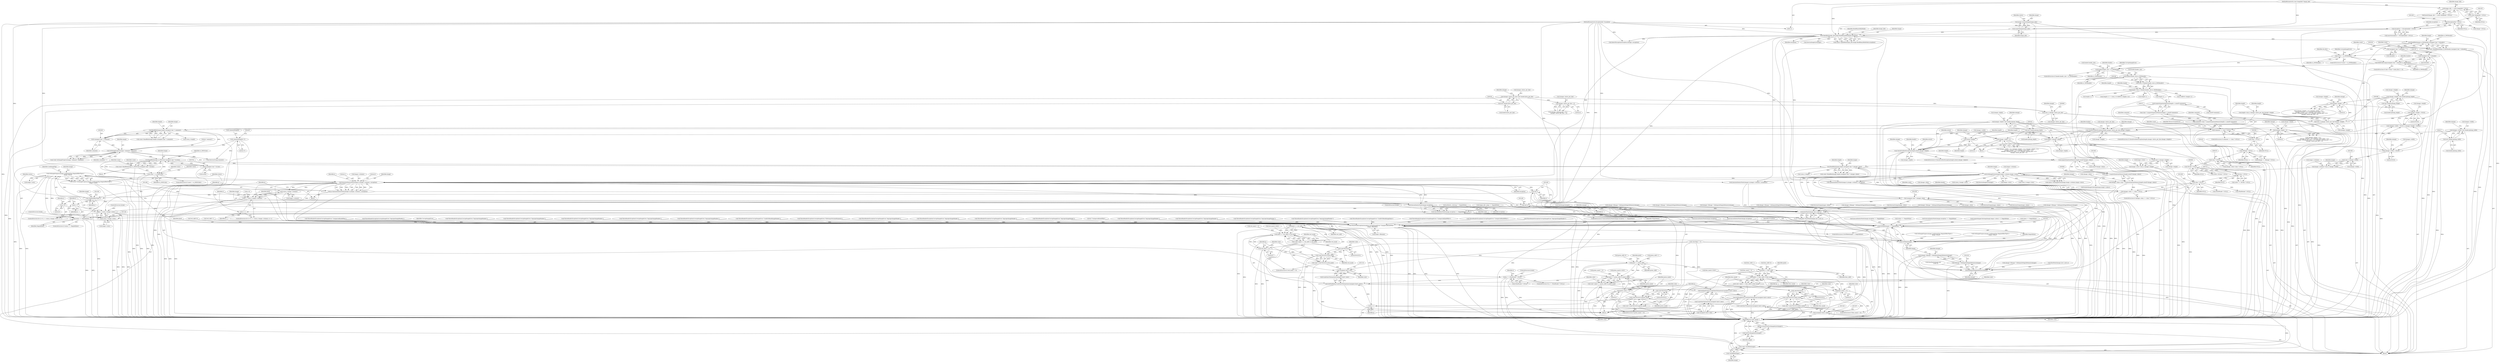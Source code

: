 digraph "0_ImageMagick6_f663dfb8431c97d95682a2b533cca1c8233d21b4@pointer" {
"1001580" [label="(Call,SetImageProgress(image,LoadImageTag,(MagickOffsetType) y,\n              image->rows))"];
"1001573" [label="(Call,SyncAuthenticPixels(image,exception))"];
"1001457" [label="(Call,QueueAuthenticPixels(image,0,y,image->columns,1,exception))"];
"1001103" [label="(Call,SetImageExtent(image,image->columns,image->rows))"];
"1001034" [label="(Call,ReadBlob(image,length,(unsigned char *) ximage->data))"];
"1000404" [label="(Call,SetImageProperty(image,\"comment\",comment))"];
"1000391" [label="(Call,ReadBlob(image,length,(unsigned char *) comment))"];
"1000200" [label="(Call,ReadBlob(image,sz_XWDheader,(unsigned char *) &header))"];
"1000180" [label="(Call,OpenBlob(image_info,image,ReadBinaryBlobMode,exception))"];
"1000176" [label="(Call,AcquireImage(image_info))"];
"1000136" [label="(Call,image_info != (const ImageInfo *) NULL)"];
"1000114" [label="(MethodParameterIn,const ImageInfo *image_info)"];
"1000138" [label="(Call,(const ImageInfo *) NULL)"];
"1000174" [label="(Call,image=AcquireImage(image_info))"];
"1000163" [label="(Call,exception != (ExceptionInfo *) NULL)"];
"1000115" [label="(MethodParameterIn,ExceptionInfo *exception)"];
"1000165" [label="(Call,(ExceptionInfo *) NULL)"];
"1000203" [label="(Call,(unsigned char *) &header)"];
"1000345" [label="(Call,length=(size_t) (header.header_size-sz_XWDheader))"];
"1000347" [label="(Call,(size_t) (header.header_size-sz_XWDheader))"];
"1000349" [label="(Call,header.header_size-sz_XWDheader)"];
"1000243" [label="(Call,header.header_size < sz_XWDheader)"];
"1000208" [label="(Call,count != sz_XWDheader)"];
"1000198" [label="(Call,count=ReadBlob(image,sz_XWDheader,(unsigned char *) &header))"];
"1000227" [label="(Call,MSBOrderLong((unsigned char *) &header,sz_XWDheader))"];
"1000228" [label="(Call,(unsigned char *) &header)"];
"1000394" [label="(Call,(unsigned char *) comment)"];
"1000381" [label="(Call,comment == (char *) NULL)"];
"1000369" [label="(Call,comment=(char *) AcquireQuantumMemory(length+1,sizeof(*comment)))"];
"1000371" [label="(Call,(char *) AcquireQuantumMemory(length+1,sizeof(*comment)))"];
"1000373" [label="(Call,AcquireQuantumMemory(length+1,sizeof(*comment)))"];
"1000383" [label="(Call,(char *) NULL)"];
"1000397" [label="(Call,comment[length]='\0')"];
"1000760" [label="(Call,ReadBlob(image,sz_XWDColor,(unsigned char *) &color))"];
"1000768" [label="(Call,count != sz_XWDColor)"];
"1000758" [label="(Call,count=ReadBlob(image,sz_XWDColor,(unsigned char *) &color))"];
"1000763" [label="(Call,(unsigned char *) &color)"];
"1000995" [label="(Call,AcquireQuantumMemory(length,sizeof(*ximage->data)))"];
"1000961" [label="(Call,CheckOverflowException(length,extent,ximage->depth))"];
"1000955" [label="(Call,length*=ximage->depth)"];
"1000579" [label="(Call,ximage->depth < 0)"];
"1000438" [label="(Call,ximage->depth=(int) header.pixmap_depth)"];
"1000442" [label="(Call,(int) header.pixmap_depth)"];
"1000914" [label="(Call,CheckOverflowException(length,ximage->bytes_per_line,ximage->height))"];
"1000902" [label="(Call,length=(size_t) ximage->bytes_per_line*ximage->height)"];
"1000904" [label="(Call,(size_t) ximage->bytes_per_line*ximage->height)"];
"1000905" [label="(Call,(size_t) ximage->bytes_per_line)"];
"1000499" [label="(Call,ximage->bytes_per_line=(int) header.bytes_per_line)"];
"1000503" [label="(Call,(int) header.bytes_per_line)"];
"1000608" [label="(Call,ximage->bytes_per_line < 0)"];
"1000630" [label="(Call,ximage->height > 65535)"];
"1000573" [label="(Call,ximage->height < 0)"];
"1000481" [label="(Call,ximage->height=(int) header.pixmap_height)"];
"1000485" [label="(Call,(int) header.pixmap_height)"];
"1000952" [label="(Call,extent=length)"];
"1001037" [label="(Call,(unsigned char *) ximage->data)"];
"1001003" [label="(Call,ximage->data == (char *) NULL)"];
"1000989" [label="(Call,ximage->data=(char *) AcquireQuantumMemory(length,sizeof(*ximage->data)))"];
"1000993" [label="(Call,(char *) AcquireQuantumMemory(length,sizeof(*ximage->data)))"];
"1001007" [label="(Call,(char *) NULL)"];
"1000690" [label="(Call,(XColor *) NULL)"];
"1000469" [label="(Call,(char *) NULL)"];
"1000432" [label="(Call,(XImage *) NULL)"];
"1000731" [label="(Call,(XColor *) NULL)"];
"1001078" [label="(Call,image->columns=(size_t) ximage->width)"];
"1001082" [label="(Call,(size_t) ximage->width)"];
"1000625" [label="(Call,ximage->width > 65535)"];
"1000567" [label="(Call,ximage->width < 0)"];
"1000472" [label="(Call,ximage->width=(int) header.pixmap_width)"];
"1000476" [label="(Call,(int) header.pixmap_width)"];
"1001087" [label="(Call,image->rows=(size_t) ximage->height)"];
"1001091" [label="(Call,(size_t) ximage->height)"];
"1001580" [label="(Call,SetImageProgress(image,LoadImageTag,(MagickOffsetType) y,\n              image->rows))"];
"1001583" [label="(Call,(MagickOffsetType) y)"];
"1001494" [label="(Call,(int) y)"];
"1001447" [label="(Call,(ssize_t) image->rows)"];
"1001445" [label="(Call,y < (ssize_t) image->rows)"];
"1001452" [label="(Call,y++)"];
"1001442" [label="(Call,y=0)"];
"1001479" [label="(Call,(ssize_t) image->columns)"];
"1001455" [label="(Call,q=QueueAuthenticPixels(image,0,y,image->columns,1,exception))"];
"1001467" [label="(Call,q == (PixelPacket *) NULL)"];
"1001515" [label="(Call,SetPixelRed(q,ScaleShortToQuantum((unsigned short) color)))"];
"1001539" [label="(Call,SetPixelGreen(q,ScaleShortToQuantum((unsigned short) color)))"];
"1001563" [label="(Call,SetPixelBlue(q,ScaleShortToQuantum((unsigned short) color)))"];
"1001569" [label="(Call,q++)"];
"1001477" [label="(Call,x < (ssize_t) image->columns)"];
"1001491" [label="(Call,(int) x)"];
"1001484" [label="(Call,x++)"];
"1001489" [label="(Call,XGetPixel(ximage,(int) x,(int) y))"];
"1001487" [label="(Call,pixel=XGetPixel(ximage,(int) x,(int) y))"];
"1001500" [label="(Call,pixel >> red_shift)"];
"1001499" [label="(Call,(pixel >> red_shift) & red_mask)"];
"1001497" [label="(Call,color=(pixel >> red_shift) & red_mask)"];
"1001511" [label="(Call,color*65535UL)"];
"1001510" [label="(Call,(color*65535UL)/red_mask)"];
"1001508" [label="(Call,color=(color*65535UL)/red_mask)"];
"1001518" [label="(Call,(unsigned short) color)"];
"1001517" [label="(Call,ScaleShortToQuantum((unsigned short) color))"];
"1001505" [label="(Call,red_mask != 0)"];
"1001524" [label="(Call,pixel >> green_shift)"];
"1001523" [label="(Call,(pixel >> green_shift) & green_mask)"];
"1001521" [label="(Call,color=(pixel >> green_shift) & green_mask)"];
"1001535" [label="(Call,color*65535UL)"];
"1001534" [label="(Call,(color*65535UL)/green_mask)"];
"1001532" [label="(Call,color=(color*65535UL)/green_mask)"];
"1001542" [label="(Call,(unsigned short) color)"];
"1001541" [label="(Call,ScaleShortToQuantum((unsigned short) color))"];
"1001529" [label="(Call,green_mask != 0)"];
"1001548" [label="(Call,pixel >> blue_shift)"];
"1001547" [label="(Call,(pixel >> blue_shift) & blue_mask)"];
"1001545" [label="(Call,color=(pixel >> blue_shift) & blue_mask)"];
"1001559" [label="(Call,color*65535UL)"];
"1001558" [label="(Call,(color*65535UL)/blue_mask)"];
"1001556" [label="(Call,color=(color*65535UL)/blue_mask)"];
"1001566" [label="(Call,(unsigned short) color)"];
"1001565" [label="(Call,ScaleShortToQuantum((unsigned short) color))"];
"1001553" [label="(Call,blue_mask != 0)"];
"1001819" [label="(Call,RelinquishMagickMemory(ximage))"];
"1001817" [label="(Call,(XImage *) RelinquishMagickMemory(ximage))"];
"1001815" [label="(Call,ximage=(XImage *) RelinquishMagickMemory(ximage))"];
"1001578" [label="(Call,status=SetImageProgress(image,LoadImageTag,(MagickOffsetType) y,\n              image->rows))"];
"1001590" [label="(Call,status == MagickFalse)"];
"1001572" [label="(Call,SyncAuthenticPixels(image,exception) == MagickFalse)"];
"1001822" [label="(Call,EOFBlob(image) != MagickFalse)"];
"1001823" [label="(Call,EOFBlob(image))"];
"1001835" [label="(Call,CloseBlob(image))"];
"1001833" [label="(Call,(void) CloseBlob(image))"];
"1001838" [label="(Call,GetFirstImageInList(image))"];
"1001837" [label="(Return,return(GetFirstImageInList(image));)"];
"1001826" [label="(Call,ThrowFileException(exception,CorruptImageError,\"UnexpectedEndOfFile\",\n      image->filename))"];
"1001559" [label="(Call,color*65535UL)"];
"1001493" [label="(Identifier,x)"];
"1000182" [label="(Identifier,image)"];
"1001837" [label="(Return,return(GetFirstImageInList(image));)"];
"1000212" [label="(Identifier,CorruptImageError)"];
"1000835" [label="(Call,color.flags != 0)"];
"1001496" [label="(Identifier,y)"];
"1001569" [label="(Call,q++)"];
"1000278" [label="(Call,ThrowReaderException(CorruptImageError,\"ImproperImageHeader\"))"];
"1000404" [label="(Call,SetImageProperty(image,\"comment\",comment))"];
"1001302" [label="(Call,(ssize_t) image->rows)"];
"1001537" [label="(Literal,65535UL)"];
"1001142" [label="(Call,InheritException(exception,&image->exception))"];
"1000581" [label="(Identifier,ximage)"];
"1001023" [label="(Call,ximage=(XImage *) RelinquishMagickMemory(ximage))"];
"1001835" [label="(Call,CloseBlob(image))"];
"1000954" [label="(Identifier,length)"];
"1001816" [label="(Identifier,ximage)"];
"1001790" [label="(Call,status == MagickFalse)"];
"1001045" [label="(Call,(ssize_t) length)"];
"1001594" [label="(ControlStructure,break;)"];
"1000217" [label="(ControlStructure,if ((int) (*(char *) &lsb_first) != 0))"];
"1001587" [label="(Identifier,image)"];
"1001840" [label="(MethodReturn,static Image *)"];
"1001037" [label="(Call,(unsigned char *) ximage->data)"];
"1001562" [label="(Identifier,blue_mask)"];
"1000167" [label="(Identifier,NULL)"];
"1001324" [label="(Call,(PixelPacket *) NULL)"];
"1001499" [label="(Call,(pixel >> red_shift) & red_mask)"];
"1000957" [label="(Call,ximage->depth)"];
"1001034" [label="(Call,ReadBlob(image,length,(unsigned char *) ximage->data))"];
"1001504" [label="(ControlStructure,if (red_mask != 0))"];
"1000177" [label="(Identifier,image_info)"];
"1000568" [label="(Call,ximage->width)"];
"1001512" [label="(Identifier,color)"];
"1000407" [label="(Identifier,comment)"];
"1000510" [label="(Identifier,ximage)"];
"1000577" [label="(Literal,0)"];
"1000768" [label="(Call,count != sz_XWDColor)"];
"1000913" [label="(ControlStructure,if (CheckOverflowException(length,ximage->bytes_per_line,ximage->height)))"];
"1000716" [label="(Call,ThrowReaderException(CorruptImageError,\"ImproperImageHeader\"))"];
"1000960" [label="(ControlStructure,if (CheckOverflowException(length,extent,ximage->depth)))"];
"1000911" [label="(Identifier,ximage)"];
"1000964" [label="(Call,ximage->depth)"];
"1001508" [label="(Call,color=(color*65535UL)/red_mask)"];
"1000642" [label="(Call,ThrowReaderException(CorruptImageError,\"ImproperImageHeader\"))"];
"1000624" [label="(Call,(ximage->width > 65535) || (ximage->height > 65535))"];
"1001103" [label="(Call,SetImageExtent(image,image->columns,image->rows))"];
"1000377" [label="(Call,sizeof(*comment))"];
"1001582" [label="(Identifier,LoadImageTag)"];
"1000380" [label="(ControlStructure,if (comment == (char *) NULL))"];
"1000578" [label="(Call,(ximage->depth < 0) || \n      (ximage->format < 0) || (ximage->byte_order < 0) ||\n      (ximage->bitmap_bit_order < 0) || (ximage->bitmap_pad < 0) ||\n      (ximage->bytes_per_line < 0))"];
"1001572" [label="(Call,SyncAuthenticPixels(image,exception) == MagickFalse)"];
"1001823" [label="(Call,EOFBlob(image))"];
"1001579" [label="(Identifier,status)"];
"1001065" [label="(Call,DestroyString(ximage->data))"];
"1000465" [label="(Call,ximage->data=(char *) NULL)"];
"1001514" [label="(Identifier,red_mask)"];
"1000759" [label="(Identifier,count)"];
"1000162" [label="(Call,assert(exception != (ExceptionInfo *) NULL))"];
"1000449" [label="(Identifier,ximage)"];
"1001565" [label="(Call,ScaleShortToQuantum((unsigned short) color))"];
"1000608" [label="(Call,ximage->bytes_per_line < 0)"];
"1001829" [label="(Literal,\"UnexpectedEndOfFile\")"];
"1001454" [label="(Block,)"];
"1000207" [label="(ControlStructure,if (count != sz_XWDheader))"];
"1001098" [label="(Identifier,image)"];
"1000904" [label="(Call,(size_t) ximage->bytes_per_line*ximage->height)"];
"1001284" [label="(Call,blue_shift++)"];
"1000215" [label="(Identifier,lsb_first)"];
"1001518" [label="(Call,(unsigned short) color)"];
"1001580" [label="(Call,SetImageProgress(image,LoadImageTag,(MagickOffsetType) y,\n              image->rows))"];
"1000370" [label="(Identifier,comment)"];
"1001539" [label="(Call,SetPixelGreen(q,ScaleShortToQuantum((unsigned short) color)))"];
"1001498" [label="(Identifier,color)"];
"1001563" [label="(Call,SetPixelBlue(q,ScaleShortToQuantum((unsigned short) color)))"];
"1001460" [label="(Identifier,y)"];
"1000192" [label="(Call,DestroyImageList(image))"];
"1001583" [label="(Call,(MagickOffsetType) y)"];
"1000444" [label="(Call,header.pixmap_depth)"];
"1001772" [label="(Call,SyncAuthenticPixels(image,exception) == MagickFalse)"];
"1000183" [label="(Identifier,ReadBinaryBlobMode)"];
"1000390" [label="(Identifier,count)"];
"1001550" [label="(Identifier,blue_shift)"];
"1000295" [label="(Call,ThrowReaderException(CorruptImageError,\"ImproperImageHeader\"))"];
"1000980" [label="(Call,ximage=(XImage *) RelinquishMagickMemory(ximage))"];
"1000765" [label="(Call,&color)"];
"1000329" [label="(Call,ThrowReaderException(CorruptImageError,\"ImproperImageHeader\"))"];
"1000487" [label="(Call,header.pixmap_height)"];
"1000612" [label="(Literal,0)"];
"1000209" [label="(Identifier,count)"];
"1000735" [label="(Call,ximage=(XImage *) RelinquishMagickMemory(ximage))"];
"1000483" [label="(Identifier,ximage)"];
"1000394" [label="(Call,(unsigned char *) comment)"];
"1000995" [label="(Call,AcquireQuantumMemory(length,sizeof(*ximage->data)))"];
"1001479" [label="(Call,(ssize_t) image->columns)"];
"1000385" [label="(Identifier,NULL)"];
"1001472" [label="(ControlStructure,break;)"];
"1000676" [label="(Call,ximage=(XImage *) RelinquishMagickMemory(ximage))"];
"1001219" [label="(Call,red_shift=0)"];
"1001576" [label="(Identifier,MagickFalse)"];
"1001445" [label="(Call,y < (ssize_t) image->rows)"];
"1000986" [label="(Call,ThrowReaderException(CorruptImageError,\"ImproperImageHeader\"))"];
"1001475" [label="(Identifier,x)"];
"1000391" [label="(Call,ReadBlob(image,length,(unsigned char *) comment))"];
"1000255" [label="(Identifier,header)"];
"1000175" [label="(Identifier,image)"];
"1000374" [label="(Call,length+1)"];
"1001035" [label="(Identifier,image)"];
"1001088" [label="(Call,image->rows)"];
"1001577" [label="(ControlStructure,break;)"];
"1001811" [label="(Call,DestroyString(ximage->data))"];
"1001452" [label="(Call,y++)"];
"1000729" [label="(Call,colors == (XColor *) NULL)"];
"1000767" [label="(ControlStructure,if (count != sz_XWDColor))"];
"1000961" [label="(Call,CheckOverflowException(length,extent,ximage->depth))"];
"1000574" [label="(Call,ximage->height)"];
"1000389" [label="(Call,count=ReadBlob(image,length,(unsigned char *) comment))"];
"1001838" [label="(Call,GetFirstImageInList(image))"];
"1001555" [label="(Literal,0)"];
"1001419" [label="(Call,SyncAuthenticPixels(image,exception))"];
"1001436" [label="(Call,status == MagickFalse)"];
"1001442" [label="(Call,y=0)"];
"1000181" [label="(Identifier,image_info)"];
"1000763" [label="(Call,(unsigned char *) &color)"];
"1001252" [label="(Call,green_mask & 0x01)"];
"1000430" [label="(Call,ximage == (XImage *) NULL)"];
"1000439" [label="(Call,ximage->depth)"];
"1001101" [label="(Call,status=SetImageExtent(image,image->columns,image->rows))"];
"1000208" [label="(Call,count != sz_XWDheader)"];
"1000369" [label="(Call,comment=(char *) AcquireQuantumMemory(length+1,sizeof(*comment)))"];
"1000210" [label="(Identifier,sz_XWDheader)"];
"1001585" [label="(Identifier,y)"];
"1000778" [label="(Call,ximage=(XImage *) RelinquishMagickMemory(ximage))"];
"1001494" [label="(Call,(int) y)"];
"1001489" [label="(Call,XGetPixel(ximage,(int) x,(int) y))"];
"1000357" [label="(Identifier,length)"];
"1001236" [label="(Call,red_shift++)"];
"1001082" [label="(Call,(size_t) ximage->width)"];
"1001003" [label="(Call,ximage->data == (char *) NULL)"];
"1001449" [label="(Call,image->rows)"];
"1001589" [label="(ControlStructure,if (status == MagickFalse))"];
"1001267" [label="(Call,blue_shift=0)"];
"1000135" [label="(Call,assert(image_info != (const ImageInfo *) NULL))"];
"1001517" [label="(Call,ScaleShortToQuantum((unsigned short) color))"];
"1001827" [label="(Identifier,exception)"];
"1001523" [label="(Call,(pixel >> green_shift) & green_mask)"];
"1000434" [label="(Identifier,NULL)"];
"1001522" [label="(Identifier,color)"];
"1000415" [label="(Call,(ssize_t) length)"];
"1000396" [label="(Identifier,comment)"];
"1001556" [label="(Call,color=(color*65535UL)/blue_mask)"];
"1001293" [label="(Call,authentic_colormap != MagickFalse)"];
"1001549" [label="(Identifier,pixel)"];
"1000361" [label="(Call,(CARD32) (length+1))"];
"1001568" [label="(Identifier,color)"];
"1001578" [label="(Call,status=SetImageProgress(image,LoadImageTag,(MagickOffsetType) y,\n              image->rows))"];
"1000579" [label="(Call,ximage->depth < 0)"];
"1000962" [label="(Identifier,length)"];
"1001531" [label="(Literal,0)"];
"1001443" [label="(Identifier,y)"];
"1000383" [label="(Call,(char *) NULL)"];
"1001078" [label="(Call,image->columns=(size_t) ximage->width)"];
"1000926" [label="(Identifier,header)"];
"1001502" [label="(Identifier,red_shift)"];
"1000916" [label="(Call,ximage->bytes_per_line)"];
"1000731" [label="(Call,(XColor *) NULL)"];
"1001276" [label="(Call,blue_mask & 0x01)"];
"1000914" [label="(Call,CheckOverflowException(length,ximage->bytes_per_line,ximage->height))"];
"1000469" [label="(Call,(char *) NULL)"];
"1001817" [label="(Call,(XImage *) RelinquishMagickMemory(ximage))"];
"1000387" [label="(Identifier,ResourceLimitError)"];
"1000138" [label="(Call,(const ImageInfo *) NULL)"];
"1000587" [label="(Identifier,ximage)"];
"1001075" [label="(Call,ThrowReaderException(CorruptImageError,\"UnableToReadImageData\"))"];
"1001544" [label="(Identifier,color)"];
"1000567" [label="(Call,ximage->width < 0)"];
"1001590" [label="(Call,status == MagickFalse)"];
"1000989" [label="(Call,ximage->data=(char *) AcquireQuantumMemory(length,sizeof(*ximage->data)))"];
"1000625" [label="(Call,ximage->width > 65535)"];
"1000784" [label="(Call,ThrowReaderException(CorruptImageError,\"UnexpectedEndOfFile\"))"];
"1000626" [label="(Call,ximage->width)"];
"1001707" [label="(Call,QueueAuthenticPixels(image,0,y,image->columns,1,exception))"];
"1000418" [label="(Call,ThrowReaderException(CorruptImageError,\"UnexpectedEndOfFile\"))"];
"1000473" [label="(Call,ximage->width)"];
"1000482" [label="(Call,ximage->height)"];
"1001552" [label="(ControlStructure,if (blue_mask != 0))"];
"1000356" [label="(Call,length+1)"];
"1001530" [label="(Identifier,green_mask)"];
"1001830" [label="(Call,image->filename)"];
"1000505" [label="(Call,header.bytes_per_line)"];
"1000669" [label="(Call,XInitImage(ximage))"];
"1000500" [label="(Call,ximage->bytes_per_line)"];
"1001104" [label="(Identifier,image)"];
"1000769" [label="(Identifier,count)"];
"1001453" [label="(Identifier,y)"];
"1001455" [label="(Call,q=QueueAuthenticPixels(image,0,y,image->columns,1,exception))"];
"1000410" [label="(Call,DestroyString(comment))"];
"1001312" [label="(Call,QueueAuthenticPixels(image,0,y,image->columns,1,exception))"];
"1000634" [label="(Literal,65535)"];
"1000664" [label="(Call,ThrowReaderException(CorruptImageError,\"ImproperImageHeader\"))"];
"1001474" [label="(Call,x=0)"];
"1000227" [label="(Call,MSBOrderLong((unsigned char *) &header,sz_XWDheader))"];
"1000178" [label="(Call,status=OpenBlob(image_info,image,ReadBinaryBlobMode,exception))"];
"1001084" [label="(Call,ximage->width)"];
"1001546" [label="(Identifier,color)"];
"1001564" [label="(Identifier,q)"];
"1000790" [label="(Identifier,colors)"];
"1001822" [label="(Call,EOFBlob(image) != MagickFalse)"];
"1001069" [label="(Call,ximage=(XImage *) RelinquishMagickMemory(ximage))"];
"1000991" [label="(Identifier,ximage)"];
"1001005" [label="(Identifier,ximage)"];
"1001466" [label="(ControlStructure,if (q == (PixelPacket *) NULL))"];
"1000682" [label="(Call,ThrowReaderException(CorruptImageError,\"UnexpectedEndOfFile\"))"];
"1001626" [label="(Call,ximage=(XImage *) RelinquishMagickMemory(ximage))"];
"1000770" [label="(Identifier,sz_XWDColor)"];
"1000629" [label="(Literal,65535)"];
"1001093" [label="(Call,ximage->height)"];
"1001464" [label="(Literal,1)"];
"1000176" [label="(Call,AcquireImage(image_info))"];
"1000905" [label="(Call,(size_t) ximage->bytes_per_line)"];
"1001469" [label="(Call,(PixelPacket *) NULL)"];
"1000952" [label="(Call,extent=length)"];
"1001533" [label="(Identifier,color)"];
"1001551" [label="(Identifier,blue_mask)"];
"1001820" [label="(Identifier,ximage)"];
"1000397" [label="(Call,comment[length]='\0')"];
"1000366" [label="(Call,ThrowReaderException(CorruptImageError,\"ImproperImageHeader\"))"];
"1000956" [label="(Identifier,length)"];
"1001828" [label="(Identifier,CorruptImageError)"];
"1001500" [label="(Call,pixel >> red_shift)"];
"1000688" [label="(Call,colors=(XColor *) NULL)"];
"1001697" [label="(Call,(ssize_t) image->rows)"];
"1001525" [label="(Identifier,pixel)"];
"1001461" [label="(Call,image->columns)"];
"1000342" [label="(Call,ThrowReaderException(CorruptImageError,\"ImproperImageHeader\"))"];
"1001032" [label="(Call,count=ReadBlob(image,length,(unsigned char *) ximage->data))"];
"1000953" [label="(Identifier,extent)"];
"1001481" [label="(Call,image->columns)"];
"1001573" [label="(Call,SyncAuthenticPixels(image,exception))"];
"1000347" [label="(Call,(size_t) (header.header_size-sz_XWDheader))"];
"1000402" [label="(Call,(void) SetImageProperty(image,\"comment\",comment))"];
"1000773" [label="(Identifier,colors)"];
"1001509" [label="(Identifier,color)"];
"1000762" [label="(Identifier,sz_XWDColor)"];
"1000760" [label="(Call,ReadBlob(image,sz_XWDColor,(unsigned char *) &color))"];
"1000345" [label="(Call,length=(size_t) (header.header_size-sz_XWDheader))"];
"1000236" [label="(Identifier,header)"];
"1001780" [label="(Call,SetImageProgress(image,LoadImageTag,(MagickOffsetType) y,\n            image->rows))"];
"1001014" [label="(Identifier,header)"];
"1001446" [label="(Identifier,y)"];
"1000481" [label="(Call,ximage->height=(int) header.pixmap_height)"];
"1000165" [label="(Call,(ExceptionInfo *) NULL)"];
"1000249" [label="(Identifier,CorruptImageError)"];
"1000371" [label="(Call,(char *) AcquireQuantumMemory(length+1,sizeof(*comment)))"];
"1000632" [label="(Identifier,ximage)"];
"1001485" [label="(Identifier,x)"];
"1000692" [label="(Identifier,NULL)"];
"1001819" [label="(Call,RelinquishMagickMemory(ximage))"];
"1000114" [label="(MethodParameterIn,const ImageInfo *image_info)"];
"1000195" [label="(Call,(Image *) NULL)"];
"1001571" [label="(ControlStructure,if (SyncAuthenticPixels(image,exception) == MagickFalse))"];
"1001467" [label="(Call,q == (PixelPacket *) NULL)"];
"1001622" [label="(Call,DestroyString(ximage->data))"];
"1000199" [label="(Identifier,count)"];
"1001824" [label="(Identifier,image)"];
"1000137" [label="(Identifier,image_info)"];
"1001503" [label="(Identifier,red_mask)"];
"1000373" [label="(Call,AcquireQuantumMemory(length+1,sizeof(*comment)))"];
"1001473" [label="(ControlStructure,for (x=0; x < (ssize_t) image->columns; x++))"];
"1000392" [label="(Identifier,image)"];
"1001507" [label="(Literal,0)"];
"1001477" [label="(Call,x < (ssize_t) image->columns)"];
"1000184" [label="(Identifier,exception)"];
"1000503" [label="(Call,(int) header.bytes_per_line)"];
"1000350" [label="(Call,header.header_size)"];
"1001558" [label="(Call,(color*65535UL)/blue_mask)"];
"1001478" [label="(Identifier,x)"];
"1001490" [label="(Identifier,ximage)"];
"1000248" [label="(Call,ThrowReaderException(CorruptImageError,\"ImproperImageHeader\"))"];
"1000580" [label="(Call,ximage->depth)"];
"1000140" [label="(Identifier,NULL)"];
"1001521" [label="(Call,color=(pixel >> green_shift) & green_mask)"];
"1001497" [label="(Call,color=(pixel >> red_shift) & red_mask)"];
"1001513" [label="(Literal,65535UL)"];
"1000485" [label="(Call,(int) header.pixmap_height)"];
"1000566" [label="(Call,(ximage->width < 0) || (ximage->height < 0) || (ximage->depth < 0) || \n      (ximage->format < 0) || (ximage->byte_order < 0) ||\n      (ximage->bitmap_bit_order < 0) || (ximage->bitmap_pad < 0) ||\n      (ximage->bytes_per_line < 0))"];
"1000201" [label="(Identifier,image)"];
"1001491" [label="(Call,(int) x)"];
"1000346" [label="(Identifier,length)"];
"1001459" [label="(Literal,0)"];
"1001487" [label="(Call,pixel=XGetPixel(ximage,(int) x,(int) y))"];
"1000903" [label="(Identifier,length)"];
"1000919" [label="(Call,ximage->height)"];
"1001581" [label="(Identifier,image)"];
"1000405" [label="(Identifier,image)"];
"1000609" [label="(Call,ximage->bytes_per_line)"];
"1000997" [label="(Call,sizeof(*ximage->data))"];
"1001091" [label="(Call,(size_t) ximage->height)"];
"1001566" [label="(Call,(unsigned short) color)"];
"1000263" [label="(Call,ThrowReaderException(CorruptImageError,\"ImproperImageHeader\"))"];
"1001418" [label="(Call,SyncAuthenticPixels(image,exception) == MagickFalse)"];
"1000398" [label="(Call,comment[length])"];
"1000349" [label="(Call,header.header_size-sz_XWDheader)"];
"1001444" [label="(Literal,0)"];
"1001592" [label="(Identifier,MagickFalse)"];
"1001089" [label="(Identifier,image)"];
"1001540" [label="(Identifier,q)"];
"1001825" [label="(Identifier,MagickFalse)"];
"1001260" [label="(Call,green_shift++)"];
"1001526" [label="(Identifier,green_shift)"];
"1001586" [label="(Call,image->rows)"];
"1000950" [label="(Block,)"];
"1001447" [label="(Call,(ssize_t) image->rows)"];
"1000115" [label="(MethodParameterIn,ExceptionInfo *exception)"];
"1001224" [label="(Call,red_mask != 0)"];
"1001591" [label="(Identifier,status)"];
"1001105" [label="(Call,image->columns)"];
"1000230" [label="(Call,&header)"];
"1001527" [label="(Identifier,green_mask)"];
"1001079" [label="(Call,image->columns)"];
"1000993" [label="(Call,(char *) AcquireQuantumMemory(length,sizeof(*ximage->data)))"];
"1000575" [label="(Identifier,ximage)"];
"1001836" [label="(Identifier,image)"];
"1001826" [label="(Call,ThrowFileException(exception,CorruptImageError,\"UnexpectedEndOfFile\",\n      image->filename))"];
"1001506" [label="(Identifier,red_mask)"];
"1001821" [label="(ControlStructure,if (EOFBlob(image) != MagickFalse))"];
"1000963" [label="(Identifier,extent)"];
"1001457" [label="(Call,QueueAuthenticPixels(image,0,y,image->columns,1,exception))"];
"1000478" [label="(Call,header.pixmap_width)"];
"1000304" [label="(Call,ThrowReaderException(CorruptImageError,\"ImproperImageHeader\"))"];
"1000573" [label="(Call,ximage->height < 0)"];
"1001510" [label="(Call,(color*65535UL)/red_mask)"];
"1000620" [label="(Call,ThrowReaderException(CorruptImageError,\"ImproperImageHeader\"))"];
"1001149" [label="(Call,DestroyImageList(image))"];
"1000996" [label="(Identifier,length)"];
"1000163" [label="(Call,exception != (ExceptionInfo *) NULL)"];
"1000247" [label="(Identifier,sz_XWDheader)"];
"1000228" [label="(Call,(unsigned char *) &header)"];
"1001541" [label="(Call,ScaleShortToQuantum((unsigned short) color))"];
"1000947" [label="(Identifier,ximage)"];
"1001505" [label="(Call,red_mask != 0)"];
"1001344" [label="(Call,XGetPixel(ximage,(int) x,(int) y))"];
"1001598" [label="(Call,AcquireImageColormap(image,image->colors) == MagickFalse)"];
"1001545" [label="(Call,color=(pixel >> blue_shift) & blue_mask)"];
"1001542" [label="(Call,(unsigned short) color)"];
"1000355" [label="(Call,(length+1) != ((size_t) ((CARD32) (length+1))))"];
"1001536" [label="(Identifier,color)"];
"1001108" [label="(Call,image->rows)"];
"1000907" [label="(Call,ximage->bytes_per_line)"];
"1001087" [label="(Call,image->rows=(size_t) ximage->height)"];
"1001458" [label="(Identifier,image)"];
"1001484" [label="(Call,x++)"];
"1000180" [label="(Call,OpenBlob(image_info,image,ReadBinaryBlobMode,exception))"];
"1001036" [label="(Identifier,length)"];
"1000353" [label="(Identifier,sz_XWDheader)"];
"1001456" [label="(Identifier,q)"];
"1001532" [label="(Call,color=(color*65535UL)/green_mask)"];
"1000198" [label="(Call,count=ReadBlob(image,sz_XWDheader,(unsigned char *) &header))"];
"1001272" [label="(Call,blue_mask != 0)"];
"1000202" [label="(Identifier,sz_XWDheader)"];
"1000990" [label="(Call,ximage->data)"];
"1001515" [label="(Call,SetPixelRed(q,ScaleShortToQuantum((unsigned short) color)))"];
"1001524" [label="(Call,pixel >> green_shift)"];
"1001528" [label="(ControlStructure,if (green_mask != 0))"];
"1001033" [label="(Identifier,count)"];
"1000164" [label="(Identifier,exception)"];
"1001560" [label="(Identifier,color)"];
"1001132" [label="(Call,DestroyString(ximage->data))"];
"1001529" [label="(Call,green_mask != 0)"];
"1000363" [label="(Call,length+1)"];
"1000971" [label="(Identifier,header)"];
"1000211" [label="(Call,ThrowReaderException(CorruptImageError,\"UnableToReadImageHeader\"))"];
"1000382" [label="(Identifier,comment)"];
"1001557" [label="(Identifier,color)"];
"1000432" [label="(Call,(XImage *) NULL)"];
"1000381" [label="(Call,comment == (char *) NULL)"];
"1001511" [label="(Call,color*65535UL)"];
"1001547" [label="(Call,(pixel >> blue_shift) & blue_mask)"];
"1001465" [label="(Identifier,exception)"];
"1000476" [label="(Call,(int) header.pixmap_width)"];
"1000571" [label="(Literal,0)"];
"1000758" [label="(Call,count=ReadBlob(image,sz_XWDColor,(unsigned char *) &color))"];
"1001561" [label="(Literal,65535UL)"];
"1001516" [label="(Identifier,q)"];
"1000442" [label="(Call,(int) header.pixmap_depth)"];
"1000174" [label="(Call,image=AcquireImage(image_info))"];
"1001243" [label="(Call,green_shift=0)"];
"1000438" [label="(Call,ximage->depth=(int) header.pixmap_depth)"];
"1000393" [label="(Identifier,length)"];
"1000232" [label="(Identifier,sz_XWDheader)"];
"1000492" [label="(Identifier,ximage)"];
"1001553" [label="(Call,blue_mask != 0)"];
"1001570" [label="(Identifier,q)"];
"1001773" [label="(Call,SyncAuthenticPixels(image,exception))"];
"1001815" [label="(Call,ximage=(XImage *) RelinquishMagickMemory(ximage))"];
"1001747" [label="(Call,XGetPixel(ximage,(int)\n              x,(int) y))"];
"1001501" [label="(Identifier,pixel)"];
"1000499" [label="(Call,ximage->bytes_per_line=(int) header.bytes_per_line)"];
"1001554" [label="(Identifier,blue_mask)"];
"1001004" [label="(Call,ximage->data)"];
"1001441" [label="(ControlStructure,for (y=0; y < (ssize_t) image->rows; y++))"];
"1001548" [label="(Call,pixel >> blue_shift)"];
"1000471" [label="(Identifier,NULL)"];
"1000205" [label="(Call,&header)"];
"1001468" [label="(Identifier,q)"];
"1001535" [label="(Call,color*65535UL)"];
"1000955" [label="(Call,length*=ximage->depth)"];
"1000406" [label="(Literal,\"comment\")"];
"1000179" [label="(Identifier,status)"];
"1001002" [label="(ControlStructure,if (ximage->data == (char *) NULL))"];
"1001488" [label="(Identifier,pixel)"];
"1001593" [label="(ControlStructure,break;)"];
"1001248" [label="(Call,green_mask != 0)"];
"1001039" [label="(Call,ximage->data)"];
"1001833" [label="(Call,(void) CloseBlob(image))"];
"1000116" [label="(Block,)"];
"1000239" [label="(Call,ThrowReaderException(CorruptImageError,\"FileFormatVersionMismatch\"))"];
"1001575" [label="(Identifier,exception)"];
"1000583" [label="(Literal,0)"];
"1000602" [label="(Call,(ximage->bitmap_pad < 0) ||\n      (ximage->bytes_per_line < 0))"];
"1000733" [label="(Identifier,NULL)"];
"1000902" [label="(Call,length=(size_t) ximage->bytes_per_line*ximage->height)"];
"1001228" [label="(Call,red_mask & 0x01)"];
"1000203" [label="(Call,(unsigned char *) &header)"];
"1001426" [label="(Call,SetImageProgress(image,LoadImageTag,(MagickOffsetType) y,\n              image->rows))"];
"1001538" [label="(Identifier,green_mask)"];
"1001194" [label="(Call,image_info->ping == MagickFalse)"];
"1000244" [label="(Call,header.header_size)"];
"1000401" [label="(Literal,'\0')"];
"1001719" [label="(Call,(PixelPacket *) NULL)"];
"1000915" [label="(Identifier,length)"];
"1000941" [label="(Call,ThrowReaderException(CorruptImageError,\"ImproperImageHeader\"))"];
"1000200" [label="(Call,ReadBlob(image,sz_XWDheader,(unsigned char *) &header))"];
"1000242" [label="(ControlStructure,if (header.header_size < sz_XWDheader))"];
"1001534" [label="(Call,(color*65535UL)/green_mask)"];
"1001009" [label="(Identifier,NULL)"];
"1001599" [label="(Call,AcquireImageColormap(image,image->colors))"];
"1000631" [label="(Call,ximage->height)"];
"1000690" [label="(Call,(XColor *) NULL)"];
"1000572" [label="(Call,(ximage->height < 0) || (ximage->depth < 0) || \n      (ximage->format < 0) || (ximage->byte_order < 0) ||\n      (ximage->bitmap_bit_order < 0) || (ximage->bitmap_pad < 0) ||\n      (ximage->bytes_per_line < 0))"];
"1000761" [label="(Identifier,image)"];
"1001839" [label="(Identifier,image)"];
"1000935" [label="(Call,ximage=(XImage *) RelinquishMagickMemory(ximage))"];
"1000910" [label="(Call,ximage->height)"];
"1000136" [label="(Call,image_info != (const ImageInfo *) NULL)"];
"1000313" [label="(Call,ThrowReaderException(CorruptImageError,\"ImproperImageHeader\"))"];
"1000472" [label="(Call,ximage->width=(int) header.pixmap_width)"];
"1001574" [label="(Identifier,image)"];
"1001007" [label="(Call,(char *) NULL)"];
"1000243" [label="(Call,header.header_size < sz_XWDheader)"];
"1001520" [label="(Identifier,color)"];
"1000757" [label="(Block,)"];
"1000630" [label="(Call,ximage->height > 65535)"];
"1001486" [label="(Block,)"];
"1001580" -> "1001578"  [label="AST: "];
"1001580" -> "1001586"  [label="CFG: "];
"1001581" -> "1001580"  [label="AST: "];
"1001582" -> "1001580"  [label="AST: "];
"1001583" -> "1001580"  [label="AST: "];
"1001586" -> "1001580"  [label="AST: "];
"1001578" -> "1001580"  [label="CFG: "];
"1001580" -> "1001840"  [label="DDG: "];
"1001580" -> "1001840"  [label="DDG: "];
"1001580" -> "1001840"  [label="DDG: "];
"1001580" -> "1001447"  [label="DDG: "];
"1001580" -> "1001457"  [label="DDG: "];
"1001580" -> "1001578"  [label="DDG: "];
"1001580" -> "1001578"  [label="DDG: "];
"1001580" -> "1001578"  [label="DDG: "];
"1001580" -> "1001578"  [label="DDG: "];
"1001573" -> "1001580"  [label="DDG: "];
"1001583" -> "1001580"  [label="DDG: "];
"1001447" -> "1001580"  [label="DDG: "];
"1001580" -> "1001823"  [label="DDG: "];
"1001573" -> "1001572"  [label="AST: "];
"1001573" -> "1001575"  [label="CFG: "];
"1001574" -> "1001573"  [label="AST: "];
"1001575" -> "1001573"  [label="AST: "];
"1001576" -> "1001573"  [label="CFG: "];
"1001573" -> "1001840"  [label="DDG: "];
"1001573" -> "1001457"  [label="DDG: "];
"1001573" -> "1001572"  [label="DDG: "];
"1001573" -> "1001572"  [label="DDG: "];
"1001457" -> "1001573"  [label="DDG: "];
"1001457" -> "1001573"  [label="DDG: "];
"1000115" -> "1001573"  [label="DDG: "];
"1001573" -> "1001823"  [label="DDG: "];
"1001573" -> "1001826"  [label="DDG: "];
"1001457" -> "1001455"  [label="AST: "];
"1001457" -> "1001465"  [label="CFG: "];
"1001458" -> "1001457"  [label="AST: "];
"1001459" -> "1001457"  [label="AST: "];
"1001460" -> "1001457"  [label="AST: "];
"1001461" -> "1001457"  [label="AST: "];
"1001464" -> "1001457"  [label="AST: "];
"1001465" -> "1001457"  [label="AST: "];
"1001455" -> "1001457"  [label="CFG: "];
"1001457" -> "1001840"  [label="DDG: "];
"1001457" -> "1001840"  [label="DDG: "];
"1001457" -> "1001840"  [label="DDG: "];
"1001457" -> "1001455"  [label="DDG: "];
"1001457" -> "1001455"  [label="DDG: "];
"1001457" -> "1001455"  [label="DDG: "];
"1001457" -> "1001455"  [label="DDG: "];
"1001457" -> "1001455"  [label="DDG: "];
"1001457" -> "1001455"  [label="DDG: "];
"1001103" -> "1001457"  [label="DDG: "];
"1001103" -> "1001457"  [label="DDG: "];
"1001445" -> "1001457"  [label="DDG: "];
"1001479" -> "1001457"  [label="DDG: "];
"1000180" -> "1001457"  [label="DDG: "];
"1000115" -> "1001457"  [label="DDG: "];
"1001457" -> "1001479"  [label="DDG: "];
"1001457" -> "1001494"  [label="DDG: "];
"1001457" -> "1001583"  [label="DDG: "];
"1001457" -> "1001823"  [label="DDG: "];
"1001457" -> "1001826"  [label="DDG: "];
"1001103" -> "1001101"  [label="AST: "];
"1001103" -> "1001108"  [label="CFG: "];
"1001104" -> "1001103"  [label="AST: "];
"1001105" -> "1001103"  [label="AST: "];
"1001108" -> "1001103"  [label="AST: "];
"1001101" -> "1001103"  [label="CFG: "];
"1001103" -> "1001840"  [label="DDG: "];
"1001103" -> "1001840"  [label="DDG: "];
"1001103" -> "1001101"  [label="DDG: "];
"1001103" -> "1001101"  [label="DDG: "];
"1001103" -> "1001101"  [label="DDG: "];
"1001034" -> "1001103"  [label="DDG: "];
"1001078" -> "1001103"  [label="DDG: "];
"1001087" -> "1001103"  [label="DDG: "];
"1001103" -> "1001149"  [label="DDG: "];
"1001103" -> "1001302"  [label="DDG: "];
"1001103" -> "1001312"  [label="DDG: "];
"1001103" -> "1001312"  [label="DDG: "];
"1001103" -> "1001447"  [label="DDG: "];
"1001103" -> "1001599"  [label="DDG: "];
"1001103" -> "1001697"  [label="DDG: "];
"1001103" -> "1001707"  [label="DDG: "];
"1001103" -> "1001823"  [label="DDG: "];
"1001034" -> "1001032"  [label="AST: "];
"1001034" -> "1001037"  [label="CFG: "];
"1001035" -> "1001034"  [label="AST: "];
"1001036" -> "1001034"  [label="AST: "];
"1001037" -> "1001034"  [label="AST: "];
"1001032" -> "1001034"  [label="CFG: "];
"1001034" -> "1001840"  [label="DDG: "];
"1001034" -> "1001032"  [label="DDG: "];
"1001034" -> "1001032"  [label="DDG: "];
"1001034" -> "1001032"  [label="DDG: "];
"1000404" -> "1001034"  [label="DDG: "];
"1000760" -> "1001034"  [label="DDG: "];
"1000995" -> "1001034"  [label="DDG: "];
"1001037" -> "1001034"  [label="DDG: "];
"1001034" -> "1001045"  [label="DDG: "];
"1000404" -> "1000402"  [label="AST: "];
"1000404" -> "1000407"  [label="CFG: "];
"1000405" -> "1000404"  [label="AST: "];
"1000406" -> "1000404"  [label="AST: "];
"1000407" -> "1000404"  [label="AST: "];
"1000402" -> "1000404"  [label="CFG: "];
"1000404" -> "1000402"  [label="DDG: "];
"1000404" -> "1000402"  [label="DDG: "];
"1000404" -> "1000402"  [label="DDG: "];
"1000391" -> "1000404"  [label="DDG: "];
"1000394" -> "1000404"  [label="DDG: "];
"1000397" -> "1000404"  [label="DDG: "];
"1000404" -> "1000410"  [label="DDG: "];
"1000404" -> "1000760"  [label="DDG: "];
"1000391" -> "1000389"  [label="AST: "];
"1000391" -> "1000394"  [label="CFG: "];
"1000392" -> "1000391"  [label="AST: "];
"1000393" -> "1000391"  [label="AST: "];
"1000394" -> "1000391"  [label="AST: "];
"1000389" -> "1000391"  [label="CFG: "];
"1000391" -> "1001840"  [label="DDG: "];
"1000391" -> "1000389"  [label="DDG: "];
"1000391" -> "1000389"  [label="DDG: "];
"1000391" -> "1000389"  [label="DDG: "];
"1000200" -> "1000391"  [label="DDG: "];
"1000345" -> "1000391"  [label="DDG: "];
"1000394" -> "1000391"  [label="DDG: "];
"1000391" -> "1000415"  [label="DDG: "];
"1000200" -> "1000198"  [label="AST: "];
"1000200" -> "1000203"  [label="CFG: "];
"1000201" -> "1000200"  [label="AST: "];
"1000202" -> "1000200"  [label="AST: "];
"1000203" -> "1000200"  [label="AST: "];
"1000198" -> "1000200"  [label="CFG: "];
"1000200" -> "1001840"  [label="DDG: "];
"1000200" -> "1000198"  [label="DDG: "];
"1000200" -> "1000198"  [label="DDG: "];
"1000200" -> "1000198"  [label="DDG: "];
"1000180" -> "1000200"  [label="DDG: "];
"1000203" -> "1000200"  [label="DDG: "];
"1000200" -> "1000208"  [label="DDG: "];
"1000180" -> "1000178"  [label="AST: "];
"1000180" -> "1000184"  [label="CFG: "];
"1000181" -> "1000180"  [label="AST: "];
"1000182" -> "1000180"  [label="AST: "];
"1000183" -> "1000180"  [label="AST: "];
"1000184" -> "1000180"  [label="AST: "];
"1000178" -> "1000180"  [label="CFG: "];
"1000180" -> "1001840"  [label="DDG: "];
"1000180" -> "1001840"  [label="DDG: "];
"1000180" -> "1001840"  [label="DDG: "];
"1000180" -> "1000178"  [label="DDG: "];
"1000180" -> "1000178"  [label="DDG: "];
"1000180" -> "1000178"  [label="DDG: "];
"1000180" -> "1000178"  [label="DDG: "];
"1000176" -> "1000180"  [label="DDG: "];
"1000114" -> "1000180"  [label="DDG: "];
"1000174" -> "1000180"  [label="DDG: "];
"1000163" -> "1000180"  [label="DDG: "];
"1000115" -> "1000180"  [label="DDG: "];
"1000180" -> "1000192"  [label="DDG: "];
"1000180" -> "1001142"  [label="DDG: "];
"1000180" -> "1001312"  [label="DDG: "];
"1000180" -> "1001707"  [label="DDG: "];
"1000180" -> "1001826"  [label="DDG: "];
"1000176" -> "1000174"  [label="AST: "];
"1000176" -> "1000177"  [label="CFG: "];
"1000177" -> "1000176"  [label="AST: "];
"1000174" -> "1000176"  [label="CFG: "];
"1000176" -> "1000174"  [label="DDG: "];
"1000136" -> "1000176"  [label="DDG: "];
"1000114" -> "1000176"  [label="DDG: "];
"1000136" -> "1000135"  [label="AST: "];
"1000136" -> "1000138"  [label="CFG: "];
"1000137" -> "1000136"  [label="AST: "];
"1000138" -> "1000136"  [label="AST: "];
"1000135" -> "1000136"  [label="CFG: "];
"1000136" -> "1001840"  [label="DDG: "];
"1000136" -> "1000135"  [label="DDG: "];
"1000136" -> "1000135"  [label="DDG: "];
"1000114" -> "1000136"  [label="DDG: "];
"1000138" -> "1000136"  [label="DDG: "];
"1000114" -> "1000113"  [label="AST: "];
"1000114" -> "1001840"  [label="DDG: "];
"1000138" -> "1000140"  [label="CFG: "];
"1000139" -> "1000138"  [label="AST: "];
"1000140" -> "1000138"  [label="AST: "];
"1000138" -> "1000165"  [label="DDG: "];
"1000174" -> "1000116"  [label="AST: "];
"1000175" -> "1000174"  [label="AST: "];
"1000179" -> "1000174"  [label="CFG: "];
"1000174" -> "1001840"  [label="DDG: "];
"1000163" -> "1000162"  [label="AST: "];
"1000163" -> "1000165"  [label="CFG: "];
"1000164" -> "1000163"  [label="AST: "];
"1000165" -> "1000163"  [label="AST: "];
"1000162" -> "1000163"  [label="CFG: "];
"1000163" -> "1001840"  [label="DDG: "];
"1000163" -> "1000162"  [label="DDG: "];
"1000163" -> "1000162"  [label="DDG: "];
"1000115" -> "1000163"  [label="DDG: "];
"1000165" -> "1000163"  [label="DDG: "];
"1000115" -> "1000113"  [label="AST: "];
"1000115" -> "1001840"  [label="DDG: "];
"1000115" -> "1001142"  [label="DDG: "];
"1000115" -> "1001312"  [label="DDG: "];
"1000115" -> "1001419"  [label="DDG: "];
"1000115" -> "1001707"  [label="DDG: "];
"1000115" -> "1001773"  [label="DDG: "];
"1000115" -> "1001826"  [label="DDG: "];
"1000165" -> "1000167"  [label="CFG: "];
"1000166" -> "1000165"  [label="AST: "];
"1000167" -> "1000165"  [label="AST: "];
"1000165" -> "1000195"  [label="DDG: "];
"1000165" -> "1000383"  [label="DDG: "];
"1000203" -> "1000205"  [label="CFG: "];
"1000204" -> "1000203"  [label="AST: "];
"1000205" -> "1000203"  [label="AST: "];
"1000203" -> "1001840"  [label="DDG: "];
"1000203" -> "1000228"  [label="DDG: "];
"1000345" -> "1000116"  [label="AST: "];
"1000345" -> "1000347"  [label="CFG: "];
"1000346" -> "1000345"  [label="AST: "];
"1000347" -> "1000345"  [label="AST: "];
"1000357" -> "1000345"  [label="CFG: "];
"1000345" -> "1001840"  [label="DDG: "];
"1000347" -> "1000345"  [label="DDG: "];
"1000345" -> "1000355"  [label="DDG: "];
"1000345" -> "1000356"  [label="DDG: "];
"1000345" -> "1000361"  [label="DDG: "];
"1000345" -> "1000363"  [label="DDG: "];
"1000345" -> "1000373"  [label="DDG: "];
"1000345" -> "1000374"  [label="DDG: "];
"1000347" -> "1000349"  [label="CFG: "];
"1000348" -> "1000347"  [label="AST: "];
"1000349" -> "1000347"  [label="AST: "];
"1000347" -> "1001840"  [label="DDG: "];
"1000349" -> "1000347"  [label="DDG: "];
"1000349" -> "1000347"  [label="DDG: "];
"1000349" -> "1000353"  [label="CFG: "];
"1000350" -> "1000349"  [label="AST: "];
"1000353" -> "1000349"  [label="AST: "];
"1000349" -> "1001840"  [label="DDG: "];
"1000349" -> "1001840"  [label="DDG: "];
"1000243" -> "1000349"  [label="DDG: "];
"1000243" -> "1000349"  [label="DDG: "];
"1000243" -> "1000242"  [label="AST: "];
"1000243" -> "1000247"  [label="CFG: "];
"1000244" -> "1000243"  [label="AST: "];
"1000247" -> "1000243"  [label="AST: "];
"1000249" -> "1000243"  [label="CFG: "];
"1000255" -> "1000243"  [label="CFG: "];
"1000243" -> "1001840"  [label="DDG: "];
"1000208" -> "1000243"  [label="DDG: "];
"1000227" -> "1000243"  [label="DDG: "];
"1000208" -> "1000207"  [label="AST: "];
"1000208" -> "1000210"  [label="CFG: "];
"1000209" -> "1000208"  [label="AST: "];
"1000210" -> "1000208"  [label="AST: "];
"1000212" -> "1000208"  [label="CFG: "];
"1000215" -> "1000208"  [label="CFG: "];
"1000208" -> "1001840"  [label="DDG: "];
"1000198" -> "1000208"  [label="DDG: "];
"1000208" -> "1000227"  [label="DDG: "];
"1000198" -> "1000116"  [label="AST: "];
"1000199" -> "1000198"  [label="AST: "];
"1000209" -> "1000198"  [label="CFG: "];
"1000198" -> "1001840"  [label="DDG: "];
"1000227" -> "1000217"  [label="AST: "];
"1000227" -> "1000232"  [label="CFG: "];
"1000228" -> "1000227"  [label="AST: "];
"1000232" -> "1000227"  [label="AST: "];
"1000236" -> "1000227"  [label="CFG: "];
"1000227" -> "1001840"  [label="DDG: "];
"1000227" -> "1001840"  [label="DDG: "];
"1000228" -> "1000227"  [label="DDG: "];
"1000228" -> "1000230"  [label="CFG: "];
"1000229" -> "1000228"  [label="AST: "];
"1000230" -> "1000228"  [label="AST: "];
"1000232" -> "1000228"  [label="CFG: "];
"1000228" -> "1001840"  [label="DDG: "];
"1000394" -> "1000396"  [label="CFG: "];
"1000395" -> "1000394"  [label="AST: "];
"1000396" -> "1000394"  [label="AST: "];
"1000381" -> "1000394"  [label="DDG: "];
"1000381" -> "1000380"  [label="AST: "];
"1000381" -> "1000383"  [label="CFG: "];
"1000382" -> "1000381"  [label="AST: "];
"1000383" -> "1000381"  [label="AST: "];
"1000387" -> "1000381"  [label="CFG: "];
"1000390" -> "1000381"  [label="CFG: "];
"1000381" -> "1001840"  [label="DDG: "];
"1000369" -> "1000381"  [label="DDG: "];
"1000383" -> "1000381"  [label="DDG: "];
"1000369" -> "1000116"  [label="AST: "];
"1000369" -> "1000371"  [label="CFG: "];
"1000370" -> "1000369"  [label="AST: "];
"1000371" -> "1000369"  [label="AST: "];
"1000382" -> "1000369"  [label="CFG: "];
"1000369" -> "1001840"  [label="DDG: "];
"1000371" -> "1000369"  [label="DDG: "];
"1000371" -> "1000373"  [label="CFG: "];
"1000372" -> "1000371"  [label="AST: "];
"1000373" -> "1000371"  [label="AST: "];
"1000371" -> "1001840"  [label="DDG: "];
"1000373" -> "1000371"  [label="DDG: "];
"1000373" -> "1000377"  [label="CFG: "];
"1000374" -> "1000373"  [label="AST: "];
"1000377" -> "1000373"  [label="AST: "];
"1000373" -> "1001840"  [label="DDG: "];
"1000383" -> "1000385"  [label="CFG: "];
"1000384" -> "1000383"  [label="AST: "];
"1000385" -> "1000383"  [label="AST: "];
"1000383" -> "1000432"  [label="DDG: "];
"1000397" -> "1000116"  [label="AST: "];
"1000397" -> "1000401"  [label="CFG: "];
"1000398" -> "1000397"  [label="AST: "];
"1000401" -> "1000397"  [label="AST: "];
"1000403" -> "1000397"  [label="CFG: "];
"1000397" -> "1001840"  [label="DDG: "];
"1000397" -> "1000410"  [label="DDG: "];
"1000760" -> "1000758"  [label="AST: "];
"1000760" -> "1000763"  [label="CFG: "];
"1000761" -> "1000760"  [label="AST: "];
"1000762" -> "1000760"  [label="AST: "];
"1000763" -> "1000760"  [label="AST: "];
"1000758" -> "1000760"  [label="CFG: "];
"1000760" -> "1001840"  [label="DDG: "];
"1000760" -> "1000758"  [label="DDG: "];
"1000760" -> "1000758"  [label="DDG: "];
"1000760" -> "1000758"  [label="DDG: "];
"1000768" -> "1000760"  [label="DDG: "];
"1000763" -> "1000760"  [label="DDG: "];
"1000760" -> "1000768"  [label="DDG: "];
"1000768" -> "1000767"  [label="AST: "];
"1000768" -> "1000770"  [label="CFG: "];
"1000769" -> "1000768"  [label="AST: "];
"1000770" -> "1000768"  [label="AST: "];
"1000773" -> "1000768"  [label="CFG: "];
"1000790" -> "1000768"  [label="CFG: "];
"1000768" -> "1001840"  [label="DDG: "];
"1000768" -> "1001840"  [label="DDG: "];
"1000758" -> "1000768"  [label="DDG: "];
"1000758" -> "1000757"  [label="AST: "];
"1000759" -> "1000758"  [label="AST: "];
"1000769" -> "1000758"  [label="CFG: "];
"1000758" -> "1001840"  [label="DDG: "];
"1000763" -> "1000765"  [label="CFG: "];
"1000764" -> "1000763"  [label="AST: "];
"1000765" -> "1000763"  [label="AST: "];
"1000763" -> "1001840"  [label="DDG: "];
"1000995" -> "1000993"  [label="AST: "];
"1000995" -> "1000997"  [label="CFG: "];
"1000996" -> "1000995"  [label="AST: "];
"1000997" -> "1000995"  [label="AST: "];
"1000993" -> "1000995"  [label="CFG: "];
"1000995" -> "1000993"  [label="DDG: "];
"1000961" -> "1000995"  [label="DDG: "];
"1000914" -> "1000995"  [label="DDG: "];
"1000961" -> "1000960"  [label="AST: "];
"1000961" -> "1000964"  [label="CFG: "];
"1000962" -> "1000961"  [label="AST: "];
"1000963" -> "1000961"  [label="AST: "];
"1000964" -> "1000961"  [label="AST: "];
"1000971" -> "1000961"  [label="CFG: "];
"1000991" -> "1000961"  [label="CFG: "];
"1000961" -> "1001840"  [label="DDG: "];
"1000961" -> "1001840"  [label="DDG: "];
"1000961" -> "1001840"  [label="DDG: "];
"1000955" -> "1000961"  [label="DDG: "];
"1000952" -> "1000961"  [label="DDG: "];
"1000579" -> "1000961"  [label="DDG: "];
"1000438" -> "1000961"  [label="DDG: "];
"1000955" -> "1000950"  [label="AST: "];
"1000955" -> "1000957"  [label="CFG: "];
"1000956" -> "1000955"  [label="AST: "];
"1000957" -> "1000955"  [label="AST: "];
"1000962" -> "1000955"  [label="CFG: "];
"1000579" -> "1000955"  [label="DDG: "];
"1000438" -> "1000955"  [label="DDG: "];
"1000914" -> "1000955"  [label="DDG: "];
"1000579" -> "1000578"  [label="AST: "];
"1000579" -> "1000583"  [label="CFG: "];
"1000580" -> "1000579"  [label="AST: "];
"1000583" -> "1000579"  [label="AST: "];
"1000587" -> "1000579"  [label="CFG: "];
"1000578" -> "1000579"  [label="CFG: "];
"1000579" -> "1001840"  [label="DDG: "];
"1000579" -> "1000578"  [label="DDG: "];
"1000579" -> "1000578"  [label="DDG: "];
"1000438" -> "1000579"  [label="DDG: "];
"1000438" -> "1000116"  [label="AST: "];
"1000438" -> "1000442"  [label="CFG: "];
"1000439" -> "1000438"  [label="AST: "];
"1000442" -> "1000438"  [label="AST: "];
"1000449" -> "1000438"  [label="CFG: "];
"1000438" -> "1001840"  [label="DDG: "];
"1000438" -> "1001840"  [label="DDG: "];
"1000442" -> "1000438"  [label="DDG: "];
"1000442" -> "1000444"  [label="CFG: "];
"1000443" -> "1000442"  [label="AST: "];
"1000444" -> "1000442"  [label="AST: "];
"1000442" -> "1001840"  [label="DDG: "];
"1000914" -> "1000913"  [label="AST: "];
"1000914" -> "1000919"  [label="CFG: "];
"1000915" -> "1000914"  [label="AST: "];
"1000916" -> "1000914"  [label="AST: "];
"1000919" -> "1000914"  [label="AST: "];
"1000926" -> "1000914"  [label="CFG: "];
"1000947" -> "1000914"  [label="CFG: "];
"1000914" -> "1001840"  [label="DDG: "];
"1000914" -> "1001840"  [label="DDG: "];
"1000902" -> "1000914"  [label="DDG: "];
"1000905" -> "1000914"  [label="DDG: "];
"1000904" -> "1000914"  [label="DDG: "];
"1000914" -> "1000952"  [label="DDG: "];
"1000914" -> "1001091"  [label="DDG: "];
"1000902" -> "1000116"  [label="AST: "];
"1000902" -> "1000904"  [label="CFG: "];
"1000903" -> "1000902"  [label="AST: "];
"1000904" -> "1000902"  [label="AST: "];
"1000915" -> "1000902"  [label="CFG: "];
"1000902" -> "1001840"  [label="DDG: "];
"1000904" -> "1000902"  [label="DDG: "];
"1000904" -> "1000902"  [label="DDG: "];
"1000904" -> "1000910"  [label="CFG: "];
"1000905" -> "1000904"  [label="AST: "];
"1000910" -> "1000904"  [label="AST: "];
"1000904" -> "1001840"  [label="DDG: "];
"1000905" -> "1000904"  [label="DDG: "];
"1000630" -> "1000904"  [label="DDG: "];
"1000573" -> "1000904"  [label="DDG: "];
"1000481" -> "1000904"  [label="DDG: "];
"1000905" -> "1000907"  [label="CFG: "];
"1000906" -> "1000905"  [label="AST: "];
"1000907" -> "1000905"  [label="AST: "];
"1000911" -> "1000905"  [label="CFG: "];
"1000499" -> "1000905"  [label="DDG: "];
"1000608" -> "1000905"  [label="DDG: "];
"1000499" -> "1000116"  [label="AST: "];
"1000499" -> "1000503"  [label="CFG: "];
"1000500" -> "1000499"  [label="AST: "];
"1000503" -> "1000499"  [label="AST: "];
"1000510" -> "1000499"  [label="CFG: "];
"1000499" -> "1001840"  [label="DDG: "];
"1000503" -> "1000499"  [label="DDG: "];
"1000499" -> "1000608"  [label="DDG: "];
"1000503" -> "1000505"  [label="CFG: "];
"1000504" -> "1000503"  [label="AST: "];
"1000505" -> "1000503"  [label="AST: "];
"1000503" -> "1001840"  [label="DDG: "];
"1000608" -> "1000602"  [label="AST: "];
"1000608" -> "1000612"  [label="CFG: "];
"1000609" -> "1000608"  [label="AST: "];
"1000612" -> "1000608"  [label="AST: "];
"1000602" -> "1000608"  [label="CFG: "];
"1000608" -> "1000602"  [label="DDG: "];
"1000608" -> "1000602"  [label="DDG: "];
"1000630" -> "1000624"  [label="AST: "];
"1000630" -> "1000634"  [label="CFG: "];
"1000631" -> "1000630"  [label="AST: "];
"1000634" -> "1000630"  [label="AST: "];
"1000624" -> "1000630"  [label="CFG: "];
"1000630" -> "1000624"  [label="DDG: "];
"1000630" -> "1000624"  [label="DDG: "];
"1000573" -> "1000630"  [label="DDG: "];
"1000481" -> "1000630"  [label="DDG: "];
"1000573" -> "1000572"  [label="AST: "];
"1000573" -> "1000577"  [label="CFG: "];
"1000574" -> "1000573"  [label="AST: "];
"1000577" -> "1000573"  [label="AST: "];
"1000581" -> "1000573"  [label="CFG: "];
"1000572" -> "1000573"  [label="CFG: "];
"1000573" -> "1000572"  [label="DDG: "];
"1000573" -> "1000572"  [label="DDG: "];
"1000481" -> "1000573"  [label="DDG: "];
"1000481" -> "1000116"  [label="AST: "];
"1000481" -> "1000485"  [label="CFG: "];
"1000482" -> "1000481"  [label="AST: "];
"1000485" -> "1000481"  [label="AST: "];
"1000492" -> "1000481"  [label="CFG: "];
"1000481" -> "1001840"  [label="DDG: "];
"1000485" -> "1000481"  [label="DDG: "];
"1000485" -> "1000487"  [label="CFG: "];
"1000486" -> "1000485"  [label="AST: "];
"1000487" -> "1000485"  [label="AST: "];
"1000485" -> "1001840"  [label="DDG: "];
"1000952" -> "1000950"  [label="AST: "];
"1000952" -> "1000954"  [label="CFG: "];
"1000953" -> "1000952"  [label="AST: "];
"1000954" -> "1000952"  [label="AST: "];
"1000956" -> "1000952"  [label="CFG: "];
"1001037" -> "1001039"  [label="CFG: "];
"1001038" -> "1001037"  [label="AST: "];
"1001039" -> "1001037"  [label="AST: "];
"1001003" -> "1001037"  [label="DDG: "];
"1001037" -> "1001065"  [label="DDG: "];
"1001037" -> "1001132"  [label="DDG: "];
"1001037" -> "1001622"  [label="DDG: "];
"1001037" -> "1001811"  [label="DDG: "];
"1001003" -> "1001002"  [label="AST: "];
"1001003" -> "1001007"  [label="CFG: "];
"1001004" -> "1001003"  [label="AST: "];
"1001007" -> "1001003"  [label="AST: "];
"1001014" -> "1001003"  [label="CFG: "];
"1001033" -> "1001003"  [label="CFG: "];
"1001003" -> "1001840"  [label="DDG: "];
"1001003" -> "1001840"  [label="DDG: "];
"1000989" -> "1001003"  [label="DDG: "];
"1001007" -> "1001003"  [label="DDG: "];
"1000989" -> "1000116"  [label="AST: "];
"1000989" -> "1000993"  [label="CFG: "];
"1000990" -> "1000989"  [label="AST: "];
"1000993" -> "1000989"  [label="AST: "];
"1001005" -> "1000989"  [label="CFG: "];
"1000989" -> "1001840"  [label="DDG: "];
"1000993" -> "1000989"  [label="DDG: "];
"1000994" -> "1000993"  [label="AST: "];
"1000993" -> "1001840"  [label="DDG: "];
"1001007" -> "1001009"  [label="CFG: "];
"1001008" -> "1001007"  [label="AST: "];
"1001009" -> "1001007"  [label="AST: "];
"1001007" -> "1001840"  [label="DDG: "];
"1000690" -> "1001007"  [label="DDG: "];
"1000731" -> "1001007"  [label="DDG: "];
"1001007" -> "1001324"  [label="DDG: "];
"1001007" -> "1001469"  [label="DDG: "];
"1001007" -> "1001719"  [label="DDG: "];
"1000690" -> "1000688"  [label="AST: "];
"1000690" -> "1000692"  [label="CFG: "];
"1000691" -> "1000690"  [label="AST: "];
"1000692" -> "1000690"  [label="AST: "];
"1000688" -> "1000690"  [label="CFG: "];
"1000690" -> "1000688"  [label="DDG: "];
"1000469" -> "1000690"  [label="DDG: "];
"1000690" -> "1000731"  [label="DDG: "];
"1000469" -> "1000465"  [label="AST: "];
"1000469" -> "1000471"  [label="CFG: "];
"1000470" -> "1000469"  [label="AST: "];
"1000471" -> "1000469"  [label="AST: "];
"1000465" -> "1000469"  [label="CFG: "];
"1000469" -> "1000465"  [label="DDG: "];
"1000432" -> "1000469"  [label="DDG: "];
"1000432" -> "1000430"  [label="AST: "];
"1000432" -> "1000434"  [label="CFG: "];
"1000433" -> "1000432"  [label="AST: "];
"1000434" -> "1000432"  [label="AST: "];
"1000430" -> "1000432"  [label="CFG: "];
"1000432" -> "1000430"  [label="DDG: "];
"1000731" -> "1000729"  [label="AST: "];
"1000731" -> "1000733"  [label="CFG: "];
"1000732" -> "1000731"  [label="AST: "];
"1000733" -> "1000731"  [label="AST: "];
"1000729" -> "1000731"  [label="CFG: "];
"1000731" -> "1000729"  [label="DDG: "];
"1001078" -> "1000116"  [label="AST: "];
"1001078" -> "1001082"  [label="CFG: "];
"1001079" -> "1001078"  [label="AST: "];
"1001082" -> "1001078"  [label="AST: "];
"1001089" -> "1001078"  [label="CFG: "];
"1001078" -> "1001840"  [label="DDG: "];
"1001082" -> "1001078"  [label="DDG: "];
"1001082" -> "1001084"  [label="CFG: "];
"1001083" -> "1001082"  [label="AST: "];
"1001084" -> "1001082"  [label="AST: "];
"1001082" -> "1001840"  [label="DDG: "];
"1000625" -> "1001082"  [label="DDG: "];
"1000625" -> "1000624"  [label="AST: "];
"1000625" -> "1000629"  [label="CFG: "];
"1000626" -> "1000625"  [label="AST: "];
"1000629" -> "1000625"  [label="AST: "];
"1000632" -> "1000625"  [label="CFG: "];
"1000624" -> "1000625"  [label="CFG: "];
"1000625" -> "1000624"  [label="DDG: "];
"1000625" -> "1000624"  [label="DDG: "];
"1000567" -> "1000625"  [label="DDG: "];
"1000567" -> "1000566"  [label="AST: "];
"1000567" -> "1000571"  [label="CFG: "];
"1000568" -> "1000567"  [label="AST: "];
"1000571" -> "1000567"  [label="AST: "];
"1000575" -> "1000567"  [label="CFG: "];
"1000566" -> "1000567"  [label="CFG: "];
"1000567" -> "1000566"  [label="DDG: "];
"1000567" -> "1000566"  [label="DDG: "];
"1000472" -> "1000567"  [label="DDG: "];
"1000472" -> "1000116"  [label="AST: "];
"1000472" -> "1000476"  [label="CFG: "];
"1000473" -> "1000472"  [label="AST: "];
"1000476" -> "1000472"  [label="AST: "];
"1000483" -> "1000472"  [label="CFG: "];
"1000472" -> "1001840"  [label="DDG: "];
"1000476" -> "1000472"  [label="DDG: "];
"1000476" -> "1000478"  [label="CFG: "];
"1000477" -> "1000476"  [label="AST: "];
"1000478" -> "1000476"  [label="AST: "];
"1000476" -> "1001840"  [label="DDG: "];
"1001087" -> "1000116"  [label="AST: "];
"1001087" -> "1001091"  [label="CFG: "];
"1001088" -> "1001087"  [label="AST: "];
"1001091" -> "1001087"  [label="AST: "];
"1001098" -> "1001087"  [label="CFG: "];
"1001087" -> "1001840"  [label="DDG: "];
"1001091" -> "1001087"  [label="DDG: "];
"1001091" -> "1001093"  [label="CFG: "];
"1001092" -> "1001091"  [label="AST: "];
"1001093" -> "1001091"  [label="AST: "];
"1001091" -> "1001840"  [label="DDG: "];
"1001583" -> "1001585"  [label="CFG: "];
"1001584" -> "1001583"  [label="AST: "];
"1001585" -> "1001583"  [label="AST: "];
"1001587" -> "1001583"  [label="CFG: "];
"1001583" -> "1001840"  [label="DDG: "];
"1001583" -> "1001452"  [label="DDG: "];
"1001494" -> "1001583"  [label="DDG: "];
"1001494" -> "1001489"  [label="AST: "];
"1001494" -> "1001496"  [label="CFG: "];
"1001495" -> "1001494"  [label="AST: "];
"1001496" -> "1001494"  [label="AST: "];
"1001489" -> "1001494"  [label="CFG: "];
"1001494" -> "1001840"  [label="DDG: "];
"1001494" -> "1001489"  [label="DDG: "];
"1001447" -> "1001445"  [label="AST: "];
"1001447" -> "1001449"  [label="CFG: "];
"1001448" -> "1001447"  [label="AST: "];
"1001449" -> "1001447"  [label="AST: "];
"1001445" -> "1001447"  [label="CFG: "];
"1001447" -> "1001840"  [label="DDG: "];
"1001447" -> "1001445"  [label="DDG: "];
"1001445" -> "1001441"  [label="AST: "];
"1001446" -> "1001445"  [label="AST: "];
"1001456" -> "1001445"  [label="CFG: "];
"1001594" -> "1001445"  [label="CFG: "];
"1001445" -> "1001840"  [label="DDG: "];
"1001445" -> "1001840"  [label="DDG: "];
"1001445" -> "1001840"  [label="DDG: "];
"1001452" -> "1001445"  [label="DDG: "];
"1001442" -> "1001445"  [label="DDG: "];
"1001452" -> "1001441"  [label="AST: "];
"1001452" -> "1001453"  [label="CFG: "];
"1001453" -> "1001452"  [label="AST: "];
"1001446" -> "1001452"  [label="CFG: "];
"1001442" -> "1001441"  [label="AST: "];
"1001442" -> "1001444"  [label="CFG: "];
"1001443" -> "1001442"  [label="AST: "];
"1001444" -> "1001442"  [label="AST: "];
"1001446" -> "1001442"  [label="CFG: "];
"1001479" -> "1001477"  [label="AST: "];
"1001479" -> "1001481"  [label="CFG: "];
"1001480" -> "1001479"  [label="AST: "];
"1001481" -> "1001479"  [label="AST: "];
"1001477" -> "1001479"  [label="CFG: "];
"1001479" -> "1001840"  [label="DDG: "];
"1001479" -> "1001477"  [label="DDG: "];
"1001455" -> "1001454"  [label="AST: "];
"1001456" -> "1001455"  [label="AST: "];
"1001468" -> "1001455"  [label="CFG: "];
"1001455" -> "1001840"  [label="DDG: "];
"1001455" -> "1001467"  [label="DDG: "];
"1001467" -> "1001466"  [label="AST: "];
"1001467" -> "1001469"  [label="CFG: "];
"1001468" -> "1001467"  [label="AST: "];
"1001469" -> "1001467"  [label="AST: "];
"1001472" -> "1001467"  [label="CFG: "];
"1001475" -> "1001467"  [label="CFG: "];
"1001467" -> "1001840"  [label="DDG: "];
"1001467" -> "1001840"  [label="DDG: "];
"1001467" -> "1001840"  [label="DDG: "];
"1001469" -> "1001467"  [label="DDG: "];
"1001467" -> "1001515"  [label="DDG: "];
"1001515" -> "1001486"  [label="AST: "];
"1001515" -> "1001517"  [label="CFG: "];
"1001516" -> "1001515"  [label="AST: "];
"1001517" -> "1001515"  [label="AST: "];
"1001522" -> "1001515"  [label="CFG: "];
"1001515" -> "1001840"  [label="DDG: "];
"1001569" -> "1001515"  [label="DDG: "];
"1001517" -> "1001515"  [label="DDG: "];
"1001515" -> "1001539"  [label="DDG: "];
"1001539" -> "1001486"  [label="AST: "];
"1001539" -> "1001541"  [label="CFG: "];
"1001540" -> "1001539"  [label="AST: "];
"1001541" -> "1001539"  [label="AST: "];
"1001546" -> "1001539"  [label="CFG: "];
"1001539" -> "1001840"  [label="DDG: "];
"1001541" -> "1001539"  [label="DDG: "];
"1001539" -> "1001563"  [label="DDG: "];
"1001563" -> "1001486"  [label="AST: "];
"1001563" -> "1001565"  [label="CFG: "];
"1001564" -> "1001563"  [label="AST: "];
"1001565" -> "1001563"  [label="AST: "];
"1001570" -> "1001563"  [label="CFG: "];
"1001563" -> "1001840"  [label="DDG: "];
"1001563" -> "1001840"  [label="DDG: "];
"1001565" -> "1001563"  [label="DDG: "];
"1001563" -> "1001569"  [label="DDG: "];
"1001569" -> "1001486"  [label="AST: "];
"1001569" -> "1001570"  [label="CFG: "];
"1001570" -> "1001569"  [label="AST: "];
"1001485" -> "1001569"  [label="CFG: "];
"1001569" -> "1001840"  [label="DDG: "];
"1001477" -> "1001473"  [label="AST: "];
"1001478" -> "1001477"  [label="AST: "];
"1001488" -> "1001477"  [label="CFG: "];
"1001574" -> "1001477"  [label="CFG: "];
"1001477" -> "1001840"  [label="DDG: "];
"1001477" -> "1001840"  [label="DDG: "];
"1001477" -> "1001840"  [label="DDG: "];
"1001474" -> "1001477"  [label="DDG: "];
"1001484" -> "1001477"  [label="DDG: "];
"1001477" -> "1001491"  [label="DDG: "];
"1001491" -> "1001489"  [label="AST: "];
"1001491" -> "1001493"  [label="CFG: "];
"1001492" -> "1001491"  [label="AST: "];
"1001493" -> "1001491"  [label="AST: "];
"1001495" -> "1001491"  [label="CFG: "];
"1001491" -> "1001484"  [label="DDG: "];
"1001491" -> "1001489"  [label="DDG: "];
"1001484" -> "1001473"  [label="AST: "];
"1001484" -> "1001485"  [label="CFG: "];
"1001485" -> "1001484"  [label="AST: "];
"1001478" -> "1001484"  [label="CFG: "];
"1001489" -> "1001487"  [label="AST: "];
"1001490" -> "1001489"  [label="AST: "];
"1001487" -> "1001489"  [label="CFG: "];
"1001489" -> "1001840"  [label="DDG: "];
"1001489" -> "1001840"  [label="DDG: "];
"1001489" -> "1001487"  [label="DDG: "];
"1001489" -> "1001487"  [label="DDG: "];
"1001489" -> "1001487"  [label="DDG: "];
"1000676" -> "1001489"  [label="DDG: "];
"1000980" -> "1001489"  [label="DDG: "];
"1000669" -> "1001489"  [label="DDG: "];
"1001069" -> "1001489"  [label="DDG: "];
"1000735" -> "1001489"  [label="DDG: "];
"1000778" -> "1001489"  [label="DDG: "];
"1000935" -> "1001489"  [label="DDG: "];
"1001023" -> "1001489"  [label="DDG: "];
"1001489" -> "1001819"  [label="DDG: "];
"1001487" -> "1001486"  [label="AST: "];
"1001488" -> "1001487"  [label="AST: "];
"1001498" -> "1001487"  [label="CFG: "];
"1001487" -> "1001840"  [label="DDG: "];
"1001487" -> "1001500"  [label="DDG: "];
"1001500" -> "1001499"  [label="AST: "];
"1001500" -> "1001502"  [label="CFG: "];
"1001501" -> "1001500"  [label="AST: "];
"1001502" -> "1001500"  [label="AST: "];
"1001503" -> "1001500"  [label="CFG: "];
"1001500" -> "1001840"  [label="DDG: "];
"1001500" -> "1001499"  [label="DDG: "];
"1001500" -> "1001499"  [label="DDG: "];
"1001236" -> "1001500"  [label="DDG: "];
"1001219" -> "1001500"  [label="DDG: "];
"1001500" -> "1001524"  [label="DDG: "];
"1001499" -> "1001497"  [label="AST: "];
"1001499" -> "1001503"  [label="CFG: "];
"1001503" -> "1001499"  [label="AST: "];
"1001497" -> "1001499"  [label="CFG: "];
"1001499" -> "1001840"  [label="DDG: "];
"1001499" -> "1001497"  [label="DDG: "];
"1001499" -> "1001497"  [label="DDG: "];
"1001510" -> "1001499"  [label="DDG: "];
"1001224" -> "1001499"  [label="DDG: "];
"1001505" -> "1001499"  [label="DDG: "];
"1001228" -> "1001499"  [label="DDG: "];
"1001499" -> "1001505"  [label="DDG: "];
"1001497" -> "1001486"  [label="AST: "];
"1001498" -> "1001497"  [label="AST: "];
"1001506" -> "1001497"  [label="CFG: "];
"1001497" -> "1001840"  [label="DDG: "];
"1001497" -> "1001511"  [label="DDG: "];
"1001497" -> "1001518"  [label="DDG: "];
"1001511" -> "1001510"  [label="AST: "];
"1001511" -> "1001513"  [label="CFG: "];
"1001512" -> "1001511"  [label="AST: "];
"1001513" -> "1001511"  [label="AST: "];
"1001514" -> "1001511"  [label="CFG: "];
"1001511" -> "1001510"  [label="DDG: "];
"1001511" -> "1001510"  [label="DDG: "];
"1000835" -> "1001511"  [label="DDG: "];
"1001510" -> "1001508"  [label="AST: "];
"1001510" -> "1001514"  [label="CFG: "];
"1001514" -> "1001510"  [label="AST: "];
"1001508" -> "1001510"  [label="CFG: "];
"1001510" -> "1001840"  [label="DDG: "];
"1001510" -> "1001840"  [label="DDG: "];
"1001510" -> "1001508"  [label="DDG: "];
"1001510" -> "1001508"  [label="DDG: "];
"1001505" -> "1001510"  [label="DDG: "];
"1001508" -> "1001504"  [label="AST: "];
"1001509" -> "1001508"  [label="AST: "];
"1001516" -> "1001508"  [label="CFG: "];
"1001508" -> "1001840"  [label="DDG: "];
"1001508" -> "1001518"  [label="DDG: "];
"1001518" -> "1001517"  [label="AST: "];
"1001518" -> "1001520"  [label="CFG: "];
"1001519" -> "1001518"  [label="AST: "];
"1001520" -> "1001518"  [label="AST: "];
"1001517" -> "1001518"  [label="CFG: "];
"1001518" -> "1001517"  [label="DDG: "];
"1000835" -> "1001518"  [label="DDG: "];
"1001505" -> "1001504"  [label="AST: "];
"1001505" -> "1001507"  [label="CFG: "];
"1001506" -> "1001505"  [label="AST: "];
"1001507" -> "1001505"  [label="AST: "];
"1001509" -> "1001505"  [label="CFG: "];
"1001516" -> "1001505"  [label="CFG: "];
"1001505" -> "1001840"  [label="DDG: "];
"1001505" -> "1001840"  [label="DDG: "];
"1001524" -> "1001523"  [label="AST: "];
"1001524" -> "1001526"  [label="CFG: "];
"1001525" -> "1001524"  [label="AST: "];
"1001526" -> "1001524"  [label="AST: "];
"1001527" -> "1001524"  [label="CFG: "];
"1001524" -> "1001840"  [label="DDG: "];
"1001524" -> "1001523"  [label="DDG: "];
"1001524" -> "1001523"  [label="DDG: "];
"1001243" -> "1001524"  [label="DDG: "];
"1001260" -> "1001524"  [label="DDG: "];
"1001524" -> "1001548"  [label="DDG: "];
"1001523" -> "1001521"  [label="AST: "];
"1001523" -> "1001527"  [label="CFG: "];
"1001527" -> "1001523"  [label="AST: "];
"1001521" -> "1001523"  [label="CFG: "];
"1001523" -> "1001840"  [label="DDG: "];
"1001523" -> "1001521"  [label="DDG: "];
"1001523" -> "1001521"  [label="DDG: "];
"1001252" -> "1001523"  [label="DDG: "];
"1001529" -> "1001523"  [label="DDG: "];
"1001534" -> "1001523"  [label="DDG: "];
"1001248" -> "1001523"  [label="DDG: "];
"1001523" -> "1001529"  [label="DDG: "];
"1001521" -> "1001486"  [label="AST: "];
"1001522" -> "1001521"  [label="AST: "];
"1001530" -> "1001521"  [label="CFG: "];
"1001521" -> "1001840"  [label="DDG: "];
"1001521" -> "1001535"  [label="DDG: "];
"1001521" -> "1001542"  [label="DDG: "];
"1001535" -> "1001534"  [label="AST: "];
"1001535" -> "1001537"  [label="CFG: "];
"1001536" -> "1001535"  [label="AST: "];
"1001537" -> "1001535"  [label="AST: "];
"1001538" -> "1001535"  [label="CFG: "];
"1001535" -> "1001534"  [label="DDG: "];
"1001535" -> "1001534"  [label="DDG: "];
"1000835" -> "1001535"  [label="DDG: "];
"1001534" -> "1001532"  [label="AST: "];
"1001534" -> "1001538"  [label="CFG: "];
"1001538" -> "1001534"  [label="AST: "];
"1001532" -> "1001534"  [label="CFG: "];
"1001534" -> "1001840"  [label="DDG: "];
"1001534" -> "1001840"  [label="DDG: "];
"1001534" -> "1001532"  [label="DDG: "];
"1001534" -> "1001532"  [label="DDG: "];
"1001529" -> "1001534"  [label="DDG: "];
"1001532" -> "1001528"  [label="AST: "];
"1001533" -> "1001532"  [label="AST: "];
"1001540" -> "1001532"  [label="CFG: "];
"1001532" -> "1001840"  [label="DDG: "];
"1001532" -> "1001542"  [label="DDG: "];
"1001542" -> "1001541"  [label="AST: "];
"1001542" -> "1001544"  [label="CFG: "];
"1001543" -> "1001542"  [label="AST: "];
"1001544" -> "1001542"  [label="AST: "];
"1001541" -> "1001542"  [label="CFG: "];
"1001542" -> "1001541"  [label="DDG: "];
"1000835" -> "1001542"  [label="DDG: "];
"1001529" -> "1001528"  [label="AST: "];
"1001529" -> "1001531"  [label="CFG: "];
"1001530" -> "1001529"  [label="AST: "];
"1001531" -> "1001529"  [label="AST: "];
"1001533" -> "1001529"  [label="CFG: "];
"1001540" -> "1001529"  [label="CFG: "];
"1001529" -> "1001840"  [label="DDG: "];
"1001529" -> "1001840"  [label="DDG: "];
"1001548" -> "1001547"  [label="AST: "];
"1001548" -> "1001550"  [label="CFG: "];
"1001549" -> "1001548"  [label="AST: "];
"1001550" -> "1001548"  [label="AST: "];
"1001551" -> "1001548"  [label="CFG: "];
"1001548" -> "1001840"  [label="DDG: "];
"1001548" -> "1001840"  [label="DDG: "];
"1001548" -> "1001547"  [label="DDG: "];
"1001548" -> "1001547"  [label="DDG: "];
"1001267" -> "1001548"  [label="DDG: "];
"1001284" -> "1001548"  [label="DDG: "];
"1001547" -> "1001545"  [label="AST: "];
"1001547" -> "1001551"  [label="CFG: "];
"1001551" -> "1001547"  [label="AST: "];
"1001545" -> "1001547"  [label="CFG: "];
"1001547" -> "1001840"  [label="DDG: "];
"1001547" -> "1001545"  [label="DDG: "];
"1001547" -> "1001545"  [label="DDG: "];
"1001276" -> "1001547"  [label="DDG: "];
"1001272" -> "1001547"  [label="DDG: "];
"1001553" -> "1001547"  [label="DDG: "];
"1001558" -> "1001547"  [label="DDG: "];
"1001547" -> "1001553"  [label="DDG: "];
"1001545" -> "1001486"  [label="AST: "];
"1001546" -> "1001545"  [label="AST: "];
"1001554" -> "1001545"  [label="CFG: "];
"1001545" -> "1001840"  [label="DDG: "];
"1001545" -> "1001559"  [label="DDG: "];
"1001545" -> "1001566"  [label="DDG: "];
"1001559" -> "1001558"  [label="AST: "];
"1001559" -> "1001561"  [label="CFG: "];
"1001560" -> "1001559"  [label="AST: "];
"1001561" -> "1001559"  [label="AST: "];
"1001562" -> "1001559"  [label="CFG: "];
"1001559" -> "1001558"  [label="DDG: "];
"1001559" -> "1001558"  [label="DDG: "];
"1000835" -> "1001559"  [label="DDG: "];
"1001558" -> "1001556"  [label="AST: "];
"1001558" -> "1001562"  [label="CFG: "];
"1001562" -> "1001558"  [label="AST: "];
"1001556" -> "1001558"  [label="CFG: "];
"1001558" -> "1001840"  [label="DDG: "];
"1001558" -> "1001840"  [label="DDG: "];
"1001558" -> "1001556"  [label="DDG: "];
"1001558" -> "1001556"  [label="DDG: "];
"1001553" -> "1001558"  [label="DDG: "];
"1001556" -> "1001552"  [label="AST: "];
"1001557" -> "1001556"  [label="AST: "];
"1001564" -> "1001556"  [label="CFG: "];
"1001556" -> "1001840"  [label="DDG: "];
"1001556" -> "1001566"  [label="DDG: "];
"1001566" -> "1001565"  [label="AST: "];
"1001566" -> "1001568"  [label="CFG: "];
"1001567" -> "1001566"  [label="AST: "];
"1001568" -> "1001566"  [label="AST: "];
"1001565" -> "1001566"  [label="CFG: "];
"1001566" -> "1001840"  [label="DDG: "];
"1001566" -> "1001565"  [label="DDG: "];
"1000835" -> "1001566"  [label="DDG: "];
"1001565" -> "1001840"  [label="DDG: "];
"1001553" -> "1001552"  [label="AST: "];
"1001553" -> "1001555"  [label="CFG: "];
"1001554" -> "1001553"  [label="AST: "];
"1001555" -> "1001553"  [label="AST: "];
"1001557" -> "1001553"  [label="CFG: "];
"1001564" -> "1001553"  [label="CFG: "];
"1001553" -> "1001840"  [label="DDG: "];
"1001553" -> "1001840"  [label="DDG: "];
"1001819" -> "1001817"  [label="AST: "];
"1001819" -> "1001820"  [label="CFG: "];
"1001820" -> "1001819"  [label="AST: "];
"1001817" -> "1001819"  [label="CFG: "];
"1001819" -> "1001817"  [label="DDG: "];
"1000676" -> "1001819"  [label="DDG: "];
"1001747" -> "1001819"  [label="DDG: "];
"1000980" -> "1001819"  [label="DDG: "];
"1000669" -> "1001819"  [label="DDG: "];
"1001626" -> "1001819"  [label="DDG: "];
"1001069" -> "1001819"  [label="DDG: "];
"1001344" -> "1001819"  [label="DDG: "];
"1000735" -> "1001819"  [label="DDG: "];
"1000778" -> "1001819"  [label="DDG: "];
"1000935" -> "1001819"  [label="DDG: "];
"1001023" -> "1001819"  [label="DDG: "];
"1001817" -> "1001815"  [label="AST: "];
"1001818" -> "1001817"  [label="AST: "];
"1001815" -> "1001817"  [label="CFG: "];
"1001817" -> "1001840"  [label="DDG: "];
"1001817" -> "1001815"  [label="DDG: "];
"1001815" -> "1000116"  [label="AST: "];
"1001816" -> "1001815"  [label="AST: "];
"1001824" -> "1001815"  [label="CFG: "];
"1001815" -> "1001840"  [label="DDG: "];
"1001815" -> "1001840"  [label="DDG: "];
"1001578" -> "1001454"  [label="AST: "];
"1001579" -> "1001578"  [label="AST: "];
"1001591" -> "1001578"  [label="CFG: "];
"1001578" -> "1001840"  [label="DDG: "];
"1001578" -> "1001590"  [label="DDG: "];
"1001590" -> "1001589"  [label="AST: "];
"1001590" -> "1001592"  [label="CFG: "];
"1001591" -> "1001590"  [label="AST: "];
"1001592" -> "1001590"  [label="AST: "];
"1001593" -> "1001590"  [label="CFG: "];
"1001453" -> "1001590"  [label="CFG: "];
"1001590" -> "1001840"  [label="DDG: "];
"1001590" -> "1001840"  [label="DDG: "];
"1001590" -> "1001572"  [label="DDG: "];
"1001572" -> "1001590"  [label="DDG: "];
"1001590" -> "1001822"  [label="DDG: "];
"1001572" -> "1001571"  [label="AST: "];
"1001572" -> "1001576"  [label="CFG: "];
"1001576" -> "1001572"  [label="AST: "];
"1001577" -> "1001572"  [label="CFG: "];
"1001579" -> "1001572"  [label="CFG: "];
"1001572" -> "1001840"  [label="DDG: "];
"1001572" -> "1001840"  [label="DDG: "];
"1001293" -> "1001572"  [label="DDG: "];
"1001194" -> "1001572"  [label="DDG: "];
"1001572" -> "1001822"  [label="DDG: "];
"1001822" -> "1001821"  [label="AST: "];
"1001822" -> "1001825"  [label="CFG: "];
"1001823" -> "1001822"  [label="AST: "];
"1001825" -> "1001822"  [label="AST: "];
"1001827" -> "1001822"  [label="CFG: "];
"1001834" -> "1001822"  [label="CFG: "];
"1001822" -> "1001840"  [label="DDG: "];
"1001822" -> "1001840"  [label="DDG: "];
"1001822" -> "1001840"  [label="DDG: "];
"1001823" -> "1001822"  [label="DDG: "];
"1001293" -> "1001822"  [label="DDG: "];
"1001418" -> "1001822"  [label="DDG: "];
"1001790" -> "1001822"  [label="DDG: "];
"1001436" -> "1001822"  [label="DDG: "];
"1001194" -> "1001822"  [label="DDG: "];
"1001598" -> "1001822"  [label="DDG: "];
"1001772" -> "1001822"  [label="DDG: "];
"1001823" -> "1001824"  [label="CFG: "];
"1001824" -> "1001823"  [label="AST: "];
"1001825" -> "1001823"  [label="CFG: "];
"1001599" -> "1001823"  [label="DDG: "];
"1001312" -> "1001823"  [label="DDG: "];
"1001707" -> "1001823"  [label="DDG: "];
"1001426" -> "1001823"  [label="DDG: "];
"1001780" -> "1001823"  [label="DDG: "];
"1001773" -> "1001823"  [label="DDG: "];
"1001419" -> "1001823"  [label="DDG: "];
"1001823" -> "1001835"  [label="DDG: "];
"1001835" -> "1001833"  [label="AST: "];
"1001835" -> "1001836"  [label="CFG: "];
"1001836" -> "1001835"  [label="AST: "];
"1001833" -> "1001835"  [label="CFG: "];
"1001835" -> "1001833"  [label="DDG: "];
"1001835" -> "1001838"  [label="DDG: "];
"1001833" -> "1000116"  [label="AST: "];
"1001834" -> "1001833"  [label="AST: "];
"1001839" -> "1001833"  [label="CFG: "];
"1001833" -> "1001840"  [label="DDG: "];
"1001833" -> "1001840"  [label="DDG: "];
"1001838" -> "1001837"  [label="AST: "];
"1001838" -> "1001839"  [label="CFG: "];
"1001839" -> "1001838"  [label="AST: "];
"1001837" -> "1001838"  [label="CFG: "];
"1001838" -> "1001840"  [label="DDG: "];
"1001838" -> "1001840"  [label="DDG: "];
"1001838" -> "1001837"  [label="DDG: "];
"1001837" -> "1000116"  [label="AST: "];
"1001840" -> "1001837"  [label="CFG: "];
"1001837" -> "1001840"  [label="DDG: "];
"1001826" -> "1001821"  [label="AST: "];
"1001826" -> "1001830"  [label="CFG: "];
"1001827" -> "1001826"  [label="AST: "];
"1001828" -> "1001826"  [label="AST: "];
"1001829" -> "1001826"  [label="AST: "];
"1001830" -> "1001826"  [label="AST: "];
"1001834" -> "1001826"  [label="CFG: "];
"1001826" -> "1001840"  [label="DDG: "];
"1001826" -> "1001840"  [label="DDG: "];
"1001826" -> "1001840"  [label="DDG: "];
"1001826" -> "1001840"  [label="DDG: "];
"1001312" -> "1001826"  [label="DDG: "];
"1001773" -> "1001826"  [label="DDG: "];
"1001419" -> "1001826"  [label="DDG: "];
"1001707" -> "1001826"  [label="DDG: "];
"1000342" -> "1001826"  [label="DDG: "];
"1000295" -> "1001826"  [label="DDG: "];
"1000239" -> "1001826"  [label="DDG: "];
"1000304" -> "1001826"  [label="DDG: "];
"1000716" -> "1001826"  [label="DDG: "];
"1000263" -> "1001826"  [label="DDG: "];
"1000986" -> "1001826"  [label="DDG: "];
"1000211" -> "1001826"  [label="DDG: "];
"1001075" -> "1001826"  [label="DDG: "];
"1000664" -> "1001826"  [label="DDG: "];
"1000418" -> "1001826"  [label="DDG: "];
"1000313" -> "1001826"  [label="DDG: "];
"1000278" -> "1001826"  [label="DDG: "];
"1000248" -> "1001826"  [label="DDG: "];
"1000642" -> "1001826"  [label="DDG: "];
"1000784" -> "1001826"  [label="DDG: "];
"1000941" -> "1001826"  [label="DDG: "];
"1000682" -> "1001826"  [label="DDG: "];
"1000620" -> "1001826"  [label="DDG: "];
"1000329" -> "1001826"  [label="DDG: "];
"1000366" -> "1001826"  [label="DDG: "];
}
